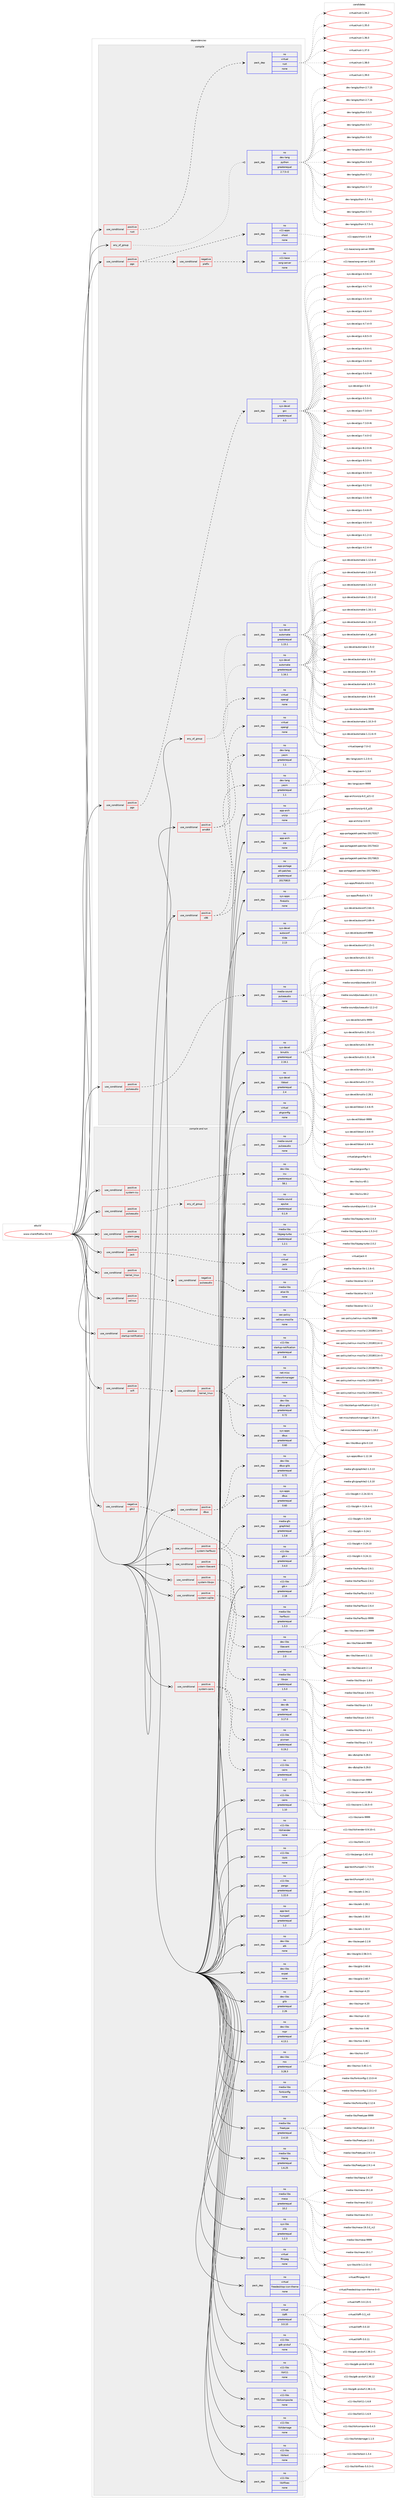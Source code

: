 digraph prolog {

# *************
# Graph options
# *************

newrank=true;
concentrate=true;
compound=true;
graph [rankdir=LR,fontname=Helvetica,fontsize=10,ranksep=1.5];#, ranksep=2.5, nodesep=0.2];
edge  [arrowhead=vee];
node  [fontname=Helvetica,fontsize=10];

# **********
# The ebuild
# **********

subgraph cluster_leftcol {
color=gray;
rank=same;
label=<<i>ebuild</i>>;
id [label="www-client/firefox-52.9.0", color=red, width=4, href="../www-client/firefox-52.9.0.svg"];
}

# ****************
# The dependencies
# ****************

subgraph cluster_midcol {
color=gray;
label=<<i>dependencies</i>>;
subgraph cluster_compile {
fillcolor="#eeeeee";
style=filled;
label=<<i>compile</i>>;
subgraph any15758 {
dependency907203 [label=<<TABLE BORDER="0" CELLBORDER="1" CELLSPACING="0" CELLPADDING="4"><TR><TD CELLPADDING="10">any_of_group</TD></TR></TABLE>>, shape=none, color=red];subgraph pack673455 {
dependency907204 [label=<<TABLE BORDER="0" CELLBORDER="1" CELLSPACING="0" CELLPADDING="4" WIDTH="220"><TR><TD ROWSPAN="6" CELLPADDING="30">pack_dep</TD></TR><TR><TD WIDTH="110">no</TD></TR><TR><TD>dev-lang</TD></TR><TR><TD>python</TD></TR><TR><TD>greaterequal</TD></TR><TR><TD>2.7.5-r2</TD></TR></TABLE>>, shape=none, color=blue];
}
dependency907203:e -> dependency907204:w [weight=20,style="dotted",arrowhead="oinv"];
}
id:e -> dependency907203:w [weight=20,style="solid",arrowhead="vee"];
subgraph any15759 {
dependency907205 [label=<<TABLE BORDER="0" CELLBORDER="1" CELLSPACING="0" CELLPADDING="4"><TR><TD CELLPADDING="10">any_of_group</TD></TR></TABLE>>, shape=none, color=red];subgraph pack673456 {
dependency907206 [label=<<TABLE BORDER="0" CELLBORDER="1" CELLSPACING="0" CELLPADDING="4" WIDTH="220"><TR><TD ROWSPAN="6" CELLPADDING="30">pack_dep</TD></TR><TR><TD WIDTH="110">no</TD></TR><TR><TD>sys-devel</TD></TR><TR><TD>automake</TD></TR><TR><TD>greaterequal</TD></TR><TR><TD>1.16.1</TD></TR></TABLE>>, shape=none, color=blue];
}
dependency907205:e -> dependency907206:w [weight=20,style="dotted",arrowhead="oinv"];
subgraph pack673457 {
dependency907207 [label=<<TABLE BORDER="0" CELLBORDER="1" CELLSPACING="0" CELLPADDING="4" WIDTH="220"><TR><TD ROWSPAN="6" CELLPADDING="30">pack_dep</TD></TR><TR><TD WIDTH="110">no</TD></TR><TR><TD>sys-devel</TD></TR><TR><TD>automake</TD></TR><TR><TD>greaterequal</TD></TR><TR><TD>1.15.1</TD></TR></TABLE>>, shape=none, color=blue];
}
dependency907205:e -> dependency907207:w [weight=20,style="dotted",arrowhead="oinv"];
}
id:e -> dependency907205:w [weight=20,style="solid",arrowhead="vee"];
subgraph cond217422 {
dependency907208 [label=<<TABLE BORDER="0" CELLBORDER="1" CELLSPACING="0" CELLPADDING="4"><TR><TD ROWSPAN="3" CELLPADDING="10">use_conditional</TD></TR><TR><TD>positive</TD></TR><TR><TD>amd64</TD></TR></TABLE>>, shape=none, color=red];
subgraph pack673458 {
dependency907209 [label=<<TABLE BORDER="0" CELLBORDER="1" CELLSPACING="0" CELLPADDING="4" WIDTH="220"><TR><TD ROWSPAN="6" CELLPADDING="30">pack_dep</TD></TR><TR><TD WIDTH="110">no</TD></TR><TR><TD>dev-lang</TD></TR><TR><TD>yasm</TD></TR><TR><TD>greaterequal</TD></TR><TR><TD>1.1</TD></TR></TABLE>>, shape=none, color=blue];
}
dependency907208:e -> dependency907209:w [weight=20,style="dashed",arrowhead="vee"];
subgraph pack673459 {
dependency907210 [label=<<TABLE BORDER="0" CELLBORDER="1" CELLSPACING="0" CELLPADDING="4" WIDTH="220"><TR><TD ROWSPAN="6" CELLPADDING="30">pack_dep</TD></TR><TR><TD WIDTH="110">no</TD></TR><TR><TD>virtual</TD></TR><TR><TD>opengl</TD></TR><TR><TD>none</TD></TR><TR><TD></TD></TR></TABLE>>, shape=none, color=blue];
}
dependency907208:e -> dependency907210:w [weight=20,style="dashed",arrowhead="vee"];
}
id:e -> dependency907208:w [weight=20,style="solid",arrowhead="vee"];
subgraph cond217423 {
dependency907211 [label=<<TABLE BORDER="0" CELLBORDER="1" CELLSPACING="0" CELLPADDING="4"><TR><TD ROWSPAN="3" CELLPADDING="10">use_conditional</TD></TR><TR><TD>positive</TD></TR><TR><TD>pgo</TD></TR></TABLE>>, shape=none, color=red];
subgraph cond217424 {
dependency907212 [label=<<TABLE BORDER="0" CELLBORDER="1" CELLSPACING="0" CELLPADDING="4"><TR><TD ROWSPAN="3" CELLPADDING="10">use_conditional</TD></TR><TR><TD>negative</TD></TR><TR><TD>prefix</TD></TR></TABLE>>, shape=none, color=red];
subgraph pack673460 {
dependency907213 [label=<<TABLE BORDER="0" CELLBORDER="1" CELLSPACING="0" CELLPADDING="4" WIDTH="220"><TR><TD ROWSPAN="6" CELLPADDING="30">pack_dep</TD></TR><TR><TD WIDTH="110">no</TD></TR><TR><TD>x11-base</TD></TR><TR><TD>xorg-server</TD></TR><TR><TD>none</TD></TR><TR><TD></TD></TR></TABLE>>, shape=none, color=blue];
}
dependency907212:e -> dependency907213:w [weight=20,style="dashed",arrowhead="vee"];
}
dependency907211:e -> dependency907212:w [weight=20,style="dashed",arrowhead="vee"];
subgraph pack673461 {
dependency907214 [label=<<TABLE BORDER="0" CELLBORDER="1" CELLSPACING="0" CELLPADDING="4" WIDTH="220"><TR><TD ROWSPAN="6" CELLPADDING="30">pack_dep</TD></TR><TR><TD WIDTH="110">no</TD></TR><TR><TD>x11-apps</TD></TR><TR><TD>xhost</TD></TR><TR><TD>none</TD></TR><TR><TD></TD></TR></TABLE>>, shape=none, color=blue];
}
dependency907211:e -> dependency907214:w [weight=20,style="dashed",arrowhead="vee"];
}
id:e -> dependency907211:w [weight=20,style="solid",arrowhead="vee"];
subgraph cond217425 {
dependency907215 [label=<<TABLE BORDER="0" CELLBORDER="1" CELLSPACING="0" CELLPADDING="4"><TR><TD ROWSPAN="3" CELLPADDING="10">use_conditional</TD></TR><TR><TD>positive</TD></TR><TR><TD>pgo</TD></TR></TABLE>>, shape=none, color=red];
subgraph pack673462 {
dependency907216 [label=<<TABLE BORDER="0" CELLBORDER="1" CELLSPACING="0" CELLPADDING="4" WIDTH="220"><TR><TD ROWSPAN="6" CELLPADDING="30">pack_dep</TD></TR><TR><TD WIDTH="110">no</TD></TR><TR><TD>sys-devel</TD></TR><TR><TD>gcc</TD></TR><TR><TD>greaterequal</TD></TR><TR><TD>4.5</TD></TR></TABLE>>, shape=none, color=blue];
}
dependency907215:e -> dependency907216:w [weight=20,style="dashed",arrowhead="vee"];
}
id:e -> dependency907215:w [weight=20,style="solid",arrowhead="vee"];
subgraph cond217426 {
dependency907217 [label=<<TABLE BORDER="0" CELLBORDER="1" CELLSPACING="0" CELLPADDING="4"><TR><TD ROWSPAN="3" CELLPADDING="10">use_conditional</TD></TR><TR><TD>positive</TD></TR><TR><TD>pulseaudio</TD></TR></TABLE>>, shape=none, color=red];
subgraph pack673463 {
dependency907218 [label=<<TABLE BORDER="0" CELLBORDER="1" CELLSPACING="0" CELLPADDING="4" WIDTH="220"><TR><TD ROWSPAN="6" CELLPADDING="30">pack_dep</TD></TR><TR><TD WIDTH="110">no</TD></TR><TR><TD>media-sound</TD></TR><TR><TD>pulseaudio</TD></TR><TR><TD>none</TD></TR><TR><TD></TD></TR></TABLE>>, shape=none, color=blue];
}
dependency907217:e -> dependency907218:w [weight=20,style="dashed",arrowhead="vee"];
}
id:e -> dependency907217:w [weight=20,style="solid",arrowhead="vee"];
subgraph cond217427 {
dependency907219 [label=<<TABLE BORDER="0" CELLBORDER="1" CELLSPACING="0" CELLPADDING="4"><TR><TD ROWSPAN="3" CELLPADDING="10">use_conditional</TD></TR><TR><TD>positive</TD></TR><TR><TD>rust</TD></TR></TABLE>>, shape=none, color=red];
subgraph pack673464 {
dependency907220 [label=<<TABLE BORDER="0" CELLBORDER="1" CELLSPACING="0" CELLPADDING="4" WIDTH="220"><TR><TD ROWSPAN="6" CELLPADDING="30">pack_dep</TD></TR><TR><TD WIDTH="110">no</TD></TR><TR><TD>virtual</TD></TR><TR><TD>rust</TD></TR><TR><TD>none</TD></TR><TR><TD></TD></TR></TABLE>>, shape=none, color=blue];
}
dependency907219:e -> dependency907220:w [weight=20,style="dashed",arrowhead="vee"];
}
id:e -> dependency907219:w [weight=20,style="solid",arrowhead="vee"];
subgraph cond217428 {
dependency907221 [label=<<TABLE BORDER="0" CELLBORDER="1" CELLSPACING="0" CELLPADDING="4"><TR><TD ROWSPAN="3" CELLPADDING="10">use_conditional</TD></TR><TR><TD>positive</TD></TR><TR><TD>x86</TD></TR></TABLE>>, shape=none, color=red];
subgraph pack673465 {
dependency907222 [label=<<TABLE BORDER="0" CELLBORDER="1" CELLSPACING="0" CELLPADDING="4" WIDTH="220"><TR><TD ROWSPAN="6" CELLPADDING="30">pack_dep</TD></TR><TR><TD WIDTH="110">no</TD></TR><TR><TD>dev-lang</TD></TR><TR><TD>yasm</TD></TR><TR><TD>greaterequal</TD></TR><TR><TD>1.1</TD></TR></TABLE>>, shape=none, color=blue];
}
dependency907221:e -> dependency907222:w [weight=20,style="dashed",arrowhead="vee"];
subgraph pack673466 {
dependency907223 [label=<<TABLE BORDER="0" CELLBORDER="1" CELLSPACING="0" CELLPADDING="4" WIDTH="220"><TR><TD ROWSPAN="6" CELLPADDING="30">pack_dep</TD></TR><TR><TD WIDTH="110">no</TD></TR><TR><TD>virtual</TD></TR><TR><TD>opengl</TD></TR><TR><TD>none</TD></TR><TR><TD></TD></TR></TABLE>>, shape=none, color=blue];
}
dependency907221:e -> dependency907223:w [weight=20,style="dashed",arrowhead="vee"];
}
id:e -> dependency907221:w [weight=20,style="solid",arrowhead="vee"];
subgraph pack673467 {
dependency907224 [label=<<TABLE BORDER="0" CELLBORDER="1" CELLSPACING="0" CELLPADDING="4" WIDTH="220"><TR><TD ROWSPAN="6" CELLPADDING="30">pack_dep</TD></TR><TR><TD WIDTH="110">no</TD></TR><TR><TD>app-arch</TD></TR><TR><TD>unzip</TD></TR><TR><TD>none</TD></TR><TR><TD></TD></TR></TABLE>>, shape=none, color=blue];
}
id:e -> dependency907224:w [weight=20,style="solid",arrowhead="vee"];
subgraph pack673468 {
dependency907225 [label=<<TABLE BORDER="0" CELLBORDER="1" CELLSPACING="0" CELLPADDING="4" WIDTH="220"><TR><TD ROWSPAN="6" CELLPADDING="30">pack_dep</TD></TR><TR><TD WIDTH="110">no</TD></TR><TR><TD>app-arch</TD></TR><TR><TD>zip</TD></TR><TR><TD>none</TD></TR><TR><TD></TD></TR></TABLE>>, shape=none, color=blue];
}
id:e -> dependency907225:w [weight=20,style="solid",arrowhead="vee"];
subgraph pack673469 {
dependency907226 [label=<<TABLE BORDER="0" CELLBORDER="1" CELLSPACING="0" CELLPADDING="4" WIDTH="220"><TR><TD ROWSPAN="6" CELLPADDING="30">pack_dep</TD></TR><TR><TD WIDTH="110">no</TD></TR><TR><TD>app-portage</TD></TR><TR><TD>elt-patches</TD></TR><TR><TD>greaterequal</TD></TR><TR><TD>20170815</TD></TR></TABLE>>, shape=none, color=blue];
}
id:e -> dependency907226:w [weight=20,style="solid",arrowhead="vee"];
subgraph pack673470 {
dependency907227 [label=<<TABLE BORDER="0" CELLBORDER="1" CELLSPACING="0" CELLPADDING="4" WIDTH="220"><TR><TD ROWSPAN="6" CELLPADDING="30">pack_dep</TD></TR><TR><TD WIDTH="110">no</TD></TR><TR><TD>sys-apps</TD></TR><TR><TD>findutils</TD></TR><TR><TD>none</TD></TR><TR><TD></TD></TR></TABLE>>, shape=none, color=blue];
}
id:e -> dependency907227:w [weight=20,style="solid",arrowhead="vee"];
subgraph pack673471 {
dependency907228 [label=<<TABLE BORDER="0" CELLBORDER="1" CELLSPACING="0" CELLPADDING="4" WIDTH="220"><TR><TD ROWSPAN="6" CELLPADDING="30">pack_dep</TD></TR><TR><TD WIDTH="110">no</TD></TR><TR><TD>sys-devel</TD></TR><TR><TD>autoconf</TD></TR><TR><TD>tilde</TD></TR><TR><TD>2.13</TD></TR></TABLE>>, shape=none, color=blue];
}
id:e -> dependency907228:w [weight=20,style="solid",arrowhead="vee"];
subgraph pack673472 {
dependency907229 [label=<<TABLE BORDER="0" CELLBORDER="1" CELLSPACING="0" CELLPADDING="4" WIDTH="220"><TR><TD ROWSPAN="6" CELLPADDING="30">pack_dep</TD></TR><TR><TD WIDTH="110">no</TD></TR><TR><TD>sys-devel</TD></TR><TR><TD>binutils</TD></TR><TR><TD>greaterequal</TD></TR><TR><TD>2.16.1</TD></TR></TABLE>>, shape=none, color=blue];
}
id:e -> dependency907229:w [weight=20,style="solid",arrowhead="vee"];
subgraph pack673473 {
dependency907230 [label=<<TABLE BORDER="0" CELLBORDER="1" CELLSPACING="0" CELLPADDING="4" WIDTH="220"><TR><TD ROWSPAN="6" CELLPADDING="30">pack_dep</TD></TR><TR><TD WIDTH="110">no</TD></TR><TR><TD>sys-devel</TD></TR><TR><TD>libtool</TD></TR><TR><TD>greaterequal</TD></TR><TR><TD>2.4</TD></TR></TABLE>>, shape=none, color=blue];
}
id:e -> dependency907230:w [weight=20,style="solid",arrowhead="vee"];
subgraph pack673474 {
dependency907231 [label=<<TABLE BORDER="0" CELLBORDER="1" CELLSPACING="0" CELLPADDING="4" WIDTH="220"><TR><TD ROWSPAN="6" CELLPADDING="30">pack_dep</TD></TR><TR><TD WIDTH="110">no</TD></TR><TR><TD>virtual</TD></TR><TR><TD>pkgconfig</TD></TR><TR><TD>none</TD></TR><TR><TD></TD></TR></TABLE>>, shape=none, color=blue];
}
id:e -> dependency907231:w [weight=20,style="solid",arrowhead="vee"];
}
subgraph cluster_compileandrun {
fillcolor="#eeeeee";
style=filled;
label=<<i>compile and run</i>>;
subgraph cond217429 {
dependency907232 [label=<<TABLE BORDER="0" CELLBORDER="1" CELLSPACING="0" CELLPADDING="4"><TR><TD ROWSPAN="3" CELLPADDING="10">use_conditional</TD></TR><TR><TD>negative</TD></TR><TR><TD>gtk2</TD></TR></TABLE>>, shape=none, color=red];
subgraph pack673475 {
dependency907233 [label=<<TABLE BORDER="0" CELLBORDER="1" CELLSPACING="0" CELLPADDING="4" WIDTH="220"><TR><TD ROWSPAN="6" CELLPADDING="30">pack_dep</TD></TR><TR><TD WIDTH="110">no</TD></TR><TR><TD>x11-libs</TD></TR><TR><TD>gtk+</TD></TR><TR><TD>greaterequal</TD></TR><TR><TD>3.4.0</TD></TR></TABLE>>, shape=none, color=blue];
}
dependency907232:e -> dependency907233:w [weight=20,style="dashed",arrowhead="vee"];
}
id:e -> dependency907232:w [weight=20,style="solid",arrowhead="odotvee"];
subgraph cond217430 {
dependency907234 [label=<<TABLE BORDER="0" CELLBORDER="1" CELLSPACING="0" CELLPADDING="4"><TR><TD ROWSPAN="3" CELLPADDING="10">use_conditional</TD></TR><TR><TD>positive</TD></TR><TR><TD>dbus</TD></TR></TABLE>>, shape=none, color=red];
subgraph pack673476 {
dependency907235 [label=<<TABLE BORDER="0" CELLBORDER="1" CELLSPACING="0" CELLPADDING="4" WIDTH="220"><TR><TD ROWSPAN="6" CELLPADDING="30">pack_dep</TD></TR><TR><TD WIDTH="110">no</TD></TR><TR><TD>sys-apps</TD></TR><TR><TD>dbus</TD></TR><TR><TD>greaterequal</TD></TR><TR><TD>0.60</TD></TR></TABLE>>, shape=none, color=blue];
}
dependency907234:e -> dependency907235:w [weight=20,style="dashed",arrowhead="vee"];
subgraph pack673477 {
dependency907236 [label=<<TABLE BORDER="0" CELLBORDER="1" CELLSPACING="0" CELLPADDING="4" WIDTH="220"><TR><TD ROWSPAN="6" CELLPADDING="30">pack_dep</TD></TR><TR><TD WIDTH="110">no</TD></TR><TR><TD>dev-libs</TD></TR><TR><TD>dbus-glib</TD></TR><TR><TD>greaterequal</TD></TR><TR><TD>0.72</TD></TR></TABLE>>, shape=none, color=blue];
}
dependency907234:e -> dependency907236:w [weight=20,style="dashed",arrowhead="vee"];
}
id:e -> dependency907234:w [weight=20,style="solid",arrowhead="odotvee"];
subgraph cond217431 {
dependency907237 [label=<<TABLE BORDER="0" CELLBORDER="1" CELLSPACING="0" CELLPADDING="4"><TR><TD ROWSPAN="3" CELLPADDING="10">use_conditional</TD></TR><TR><TD>positive</TD></TR><TR><TD>jack</TD></TR></TABLE>>, shape=none, color=red];
subgraph pack673478 {
dependency907238 [label=<<TABLE BORDER="0" CELLBORDER="1" CELLSPACING="0" CELLPADDING="4" WIDTH="220"><TR><TD ROWSPAN="6" CELLPADDING="30">pack_dep</TD></TR><TR><TD WIDTH="110">no</TD></TR><TR><TD>virtual</TD></TR><TR><TD>jack</TD></TR><TR><TD>none</TD></TR><TR><TD></TD></TR></TABLE>>, shape=none, color=blue];
}
dependency907237:e -> dependency907238:w [weight=20,style="dashed",arrowhead="vee"];
}
id:e -> dependency907237:w [weight=20,style="solid",arrowhead="odotvee"];
subgraph cond217432 {
dependency907239 [label=<<TABLE BORDER="0" CELLBORDER="1" CELLSPACING="0" CELLPADDING="4"><TR><TD ROWSPAN="3" CELLPADDING="10">use_conditional</TD></TR><TR><TD>positive</TD></TR><TR><TD>kernel_linux</TD></TR></TABLE>>, shape=none, color=red];
subgraph cond217433 {
dependency907240 [label=<<TABLE BORDER="0" CELLBORDER="1" CELLSPACING="0" CELLPADDING="4"><TR><TD ROWSPAN="3" CELLPADDING="10">use_conditional</TD></TR><TR><TD>negative</TD></TR><TR><TD>pulseaudio</TD></TR></TABLE>>, shape=none, color=red];
subgraph pack673479 {
dependency907241 [label=<<TABLE BORDER="0" CELLBORDER="1" CELLSPACING="0" CELLPADDING="4" WIDTH="220"><TR><TD ROWSPAN="6" CELLPADDING="30">pack_dep</TD></TR><TR><TD WIDTH="110">no</TD></TR><TR><TD>media-libs</TD></TR><TR><TD>alsa-lib</TD></TR><TR><TD>none</TD></TR><TR><TD></TD></TR></TABLE>>, shape=none, color=blue];
}
dependency907240:e -> dependency907241:w [weight=20,style="dashed",arrowhead="vee"];
}
dependency907239:e -> dependency907240:w [weight=20,style="dashed",arrowhead="vee"];
}
id:e -> dependency907239:w [weight=20,style="solid",arrowhead="odotvee"];
subgraph cond217434 {
dependency907242 [label=<<TABLE BORDER="0" CELLBORDER="1" CELLSPACING="0" CELLPADDING="4"><TR><TD ROWSPAN="3" CELLPADDING="10">use_conditional</TD></TR><TR><TD>positive</TD></TR><TR><TD>pulseaudio</TD></TR></TABLE>>, shape=none, color=red];
subgraph any15760 {
dependency907243 [label=<<TABLE BORDER="0" CELLBORDER="1" CELLSPACING="0" CELLPADDING="4"><TR><TD CELLPADDING="10">any_of_group</TD></TR></TABLE>>, shape=none, color=red];subgraph pack673480 {
dependency907244 [label=<<TABLE BORDER="0" CELLBORDER="1" CELLSPACING="0" CELLPADDING="4" WIDTH="220"><TR><TD ROWSPAN="6" CELLPADDING="30">pack_dep</TD></TR><TR><TD WIDTH="110">no</TD></TR><TR><TD>media-sound</TD></TR><TR><TD>pulseaudio</TD></TR><TR><TD>none</TD></TR><TR><TD></TD></TR></TABLE>>, shape=none, color=blue];
}
dependency907243:e -> dependency907244:w [weight=20,style="dotted",arrowhead="oinv"];
subgraph pack673481 {
dependency907245 [label=<<TABLE BORDER="0" CELLBORDER="1" CELLSPACING="0" CELLPADDING="4" WIDTH="220"><TR><TD ROWSPAN="6" CELLPADDING="30">pack_dep</TD></TR><TR><TD WIDTH="110">no</TD></TR><TR><TD>media-sound</TD></TR><TR><TD>apulse</TD></TR><TR><TD>greaterequal</TD></TR><TR><TD>0.1.9</TD></TR></TABLE>>, shape=none, color=blue];
}
dependency907243:e -> dependency907245:w [weight=20,style="dotted",arrowhead="oinv"];
}
dependency907242:e -> dependency907243:w [weight=20,style="dashed",arrowhead="vee"];
}
id:e -> dependency907242:w [weight=20,style="solid",arrowhead="odotvee"];
subgraph cond217435 {
dependency907246 [label=<<TABLE BORDER="0" CELLBORDER="1" CELLSPACING="0" CELLPADDING="4"><TR><TD ROWSPAN="3" CELLPADDING="10">use_conditional</TD></TR><TR><TD>positive</TD></TR><TR><TD>selinux</TD></TR></TABLE>>, shape=none, color=red];
subgraph pack673482 {
dependency907247 [label=<<TABLE BORDER="0" CELLBORDER="1" CELLSPACING="0" CELLPADDING="4" WIDTH="220"><TR><TD ROWSPAN="6" CELLPADDING="30">pack_dep</TD></TR><TR><TD WIDTH="110">no</TD></TR><TR><TD>sec-policy</TD></TR><TR><TD>selinux-mozilla</TD></TR><TR><TD>none</TD></TR><TR><TD></TD></TR></TABLE>>, shape=none, color=blue];
}
dependency907246:e -> dependency907247:w [weight=20,style="dashed",arrowhead="vee"];
}
id:e -> dependency907246:w [weight=20,style="solid",arrowhead="odotvee"];
subgraph cond217436 {
dependency907248 [label=<<TABLE BORDER="0" CELLBORDER="1" CELLSPACING="0" CELLPADDING="4"><TR><TD ROWSPAN="3" CELLPADDING="10">use_conditional</TD></TR><TR><TD>positive</TD></TR><TR><TD>startup-notification</TD></TR></TABLE>>, shape=none, color=red];
subgraph pack673483 {
dependency907249 [label=<<TABLE BORDER="0" CELLBORDER="1" CELLSPACING="0" CELLPADDING="4" WIDTH="220"><TR><TD ROWSPAN="6" CELLPADDING="30">pack_dep</TD></TR><TR><TD WIDTH="110">no</TD></TR><TR><TD>x11-libs</TD></TR><TR><TD>startup-notification</TD></TR><TR><TD>greaterequal</TD></TR><TR><TD>0.8</TD></TR></TABLE>>, shape=none, color=blue];
}
dependency907248:e -> dependency907249:w [weight=20,style="dashed",arrowhead="vee"];
}
id:e -> dependency907248:w [weight=20,style="solid",arrowhead="odotvee"];
subgraph cond217437 {
dependency907250 [label=<<TABLE BORDER="0" CELLBORDER="1" CELLSPACING="0" CELLPADDING="4"><TR><TD ROWSPAN="3" CELLPADDING="10">use_conditional</TD></TR><TR><TD>positive</TD></TR><TR><TD>system-cairo</TD></TR></TABLE>>, shape=none, color=red];
subgraph pack673484 {
dependency907251 [label=<<TABLE BORDER="0" CELLBORDER="1" CELLSPACING="0" CELLPADDING="4" WIDTH="220"><TR><TD ROWSPAN="6" CELLPADDING="30">pack_dep</TD></TR><TR><TD WIDTH="110">no</TD></TR><TR><TD>x11-libs</TD></TR><TR><TD>cairo</TD></TR><TR><TD>greaterequal</TD></TR><TR><TD>1.12</TD></TR></TABLE>>, shape=none, color=blue];
}
dependency907250:e -> dependency907251:w [weight=20,style="dashed",arrowhead="vee"];
subgraph pack673485 {
dependency907252 [label=<<TABLE BORDER="0" CELLBORDER="1" CELLSPACING="0" CELLPADDING="4" WIDTH="220"><TR><TD ROWSPAN="6" CELLPADDING="30">pack_dep</TD></TR><TR><TD WIDTH="110">no</TD></TR><TR><TD>x11-libs</TD></TR><TR><TD>pixman</TD></TR><TR><TD>greaterequal</TD></TR><TR><TD>0.19.2</TD></TR></TABLE>>, shape=none, color=blue];
}
dependency907250:e -> dependency907252:w [weight=20,style="dashed",arrowhead="vee"];
}
id:e -> dependency907250:w [weight=20,style="solid",arrowhead="odotvee"];
subgraph cond217438 {
dependency907253 [label=<<TABLE BORDER="0" CELLBORDER="1" CELLSPACING="0" CELLPADDING="4"><TR><TD ROWSPAN="3" CELLPADDING="10">use_conditional</TD></TR><TR><TD>positive</TD></TR><TR><TD>system-harfbuzz</TD></TR></TABLE>>, shape=none, color=red];
subgraph pack673486 {
dependency907254 [label=<<TABLE BORDER="0" CELLBORDER="1" CELLSPACING="0" CELLPADDING="4" WIDTH="220"><TR><TD ROWSPAN="6" CELLPADDING="30">pack_dep</TD></TR><TR><TD WIDTH="110">no</TD></TR><TR><TD>media-libs</TD></TR><TR><TD>harfbuzz</TD></TR><TR><TD>greaterequal</TD></TR><TR><TD>1.3.3</TD></TR></TABLE>>, shape=none, color=blue];
}
dependency907253:e -> dependency907254:w [weight=20,style="dashed",arrowhead="vee"];
subgraph pack673487 {
dependency907255 [label=<<TABLE BORDER="0" CELLBORDER="1" CELLSPACING="0" CELLPADDING="4" WIDTH="220"><TR><TD ROWSPAN="6" CELLPADDING="30">pack_dep</TD></TR><TR><TD WIDTH="110">no</TD></TR><TR><TD>media-gfx</TD></TR><TR><TD>graphite2</TD></TR><TR><TD>greaterequal</TD></TR><TR><TD>1.3.8</TD></TR></TABLE>>, shape=none, color=blue];
}
dependency907253:e -> dependency907255:w [weight=20,style="dashed",arrowhead="vee"];
}
id:e -> dependency907253:w [weight=20,style="solid",arrowhead="odotvee"];
subgraph cond217439 {
dependency907256 [label=<<TABLE BORDER="0" CELLBORDER="1" CELLSPACING="0" CELLPADDING="4"><TR><TD ROWSPAN="3" CELLPADDING="10">use_conditional</TD></TR><TR><TD>positive</TD></TR><TR><TD>system-icu</TD></TR></TABLE>>, shape=none, color=red];
subgraph pack673488 {
dependency907257 [label=<<TABLE BORDER="0" CELLBORDER="1" CELLSPACING="0" CELLPADDING="4" WIDTH="220"><TR><TD ROWSPAN="6" CELLPADDING="30">pack_dep</TD></TR><TR><TD WIDTH="110">no</TD></TR><TR><TD>dev-libs</TD></TR><TR><TD>icu</TD></TR><TR><TD>greaterequal</TD></TR><TR><TD>58.1</TD></TR></TABLE>>, shape=none, color=blue];
}
dependency907256:e -> dependency907257:w [weight=20,style="dashed",arrowhead="vee"];
}
id:e -> dependency907256:w [weight=20,style="solid",arrowhead="odotvee"];
subgraph cond217440 {
dependency907258 [label=<<TABLE BORDER="0" CELLBORDER="1" CELLSPACING="0" CELLPADDING="4"><TR><TD ROWSPAN="3" CELLPADDING="10">use_conditional</TD></TR><TR><TD>positive</TD></TR><TR><TD>system-jpeg</TD></TR></TABLE>>, shape=none, color=red];
subgraph pack673489 {
dependency907259 [label=<<TABLE BORDER="0" CELLBORDER="1" CELLSPACING="0" CELLPADDING="4" WIDTH="220"><TR><TD ROWSPAN="6" CELLPADDING="30">pack_dep</TD></TR><TR><TD WIDTH="110">no</TD></TR><TR><TD>media-libs</TD></TR><TR><TD>libjpeg-turbo</TD></TR><TR><TD>greaterequal</TD></TR><TR><TD>1.2.1</TD></TR></TABLE>>, shape=none, color=blue];
}
dependency907258:e -> dependency907259:w [weight=20,style="dashed",arrowhead="vee"];
}
id:e -> dependency907258:w [weight=20,style="solid",arrowhead="odotvee"];
subgraph cond217441 {
dependency907260 [label=<<TABLE BORDER="0" CELLBORDER="1" CELLSPACING="0" CELLPADDING="4"><TR><TD ROWSPAN="3" CELLPADDING="10">use_conditional</TD></TR><TR><TD>positive</TD></TR><TR><TD>system-libevent</TD></TR></TABLE>>, shape=none, color=red];
subgraph pack673490 {
dependency907261 [label=<<TABLE BORDER="0" CELLBORDER="1" CELLSPACING="0" CELLPADDING="4" WIDTH="220"><TR><TD ROWSPAN="6" CELLPADDING="30">pack_dep</TD></TR><TR><TD WIDTH="110">no</TD></TR><TR><TD>dev-libs</TD></TR><TR><TD>libevent</TD></TR><TR><TD>greaterequal</TD></TR><TR><TD>2.0</TD></TR></TABLE>>, shape=none, color=blue];
}
dependency907260:e -> dependency907261:w [weight=20,style="dashed",arrowhead="vee"];
}
id:e -> dependency907260:w [weight=20,style="solid",arrowhead="odotvee"];
subgraph cond217442 {
dependency907262 [label=<<TABLE BORDER="0" CELLBORDER="1" CELLSPACING="0" CELLPADDING="4"><TR><TD ROWSPAN="3" CELLPADDING="10">use_conditional</TD></TR><TR><TD>positive</TD></TR><TR><TD>system-libvpx</TD></TR></TABLE>>, shape=none, color=red];
subgraph pack673491 {
dependency907263 [label=<<TABLE BORDER="0" CELLBORDER="1" CELLSPACING="0" CELLPADDING="4" WIDTH="220"><TR><TD ROWSPAN="6" CELLPADDING="30">pack_dep</TD></TR><TR><TD WIDTH="110">no</TD></TR><TR><TD>media-libs</TD></TR><TR><TD>libvpx</TD></TR><TR><TD>greaterequal</TD></TR><TR><TD>1.5.0</TD></TR></TABLE>>, shape=none, color=blue];
}
dependency907262:e -> dependency907263:w [weight=20,style="dashed",arrowhead="vee"];
}
id:e -> dependency907262:w [weight=20,style="solid",arrowhead="odotvee"];
subgraph cond217443 {
dependency907264 [label=<<TABLE BORDER="0" CELLBORDER="1" CELLSPACING="0" CELLPADDING="4"><TR><TD ROWSPAN="3" CELLPADDING="10">use_conditional</TD></TR><TR><TD>positive</TD></TR><TR><TD>system-sqlite</TD></TR></TABLE>>, shape=none, color=red];
subgraph pack673492 {
dependency907265 [label=<<TABLE BORDER="0" CELLBORDER="1" CELLSPACING="0" CELLPADDING="4" WIDTH="220"><TR><TD ROWSPAN="6" CELLPADDING="30">pack_dep</TD></TR><TR><TD WIDTH="110">no</TD></TR><TR><TD>dev-db</TD></TR><TR><TD>sqlite</TD></TR><TR><TD>greaterequal</TD></TR><TR><TD>3.17.0</TD></TR></TABLE>>, shape=none, color=blue];
}
dependency907264:e -> dependency907265:w [weight=20,style="dashed",arrowhead="vee"];
}
id:e -> dependency907264:w [weight=20,style="solid",arrowhead="odotvee"];
subgraph cond217444 {
dependency907266 [label=<<TABLE BORDER="0" CELLBORDER="1" CELLSPACING="0" CELLPADDING="4"><TR><TD ROWSPAN="3" CELLPADDING="10">use_conditional</TD></TR><TR><TD>positive</TD></TR><TR><TD>wifi</TD></TR></TABLE>>, shape=none, color=red];
subgraph cond217445 {
dependency907267 [label=<<TABLE BORDER="0" CELLBORDER="1" CELLSPACING="0" CELLPADDING="4"><TR><TD ROWSPAN="3" CELLPADDING="10">use_conditional</TD></TR><TR><TD>positive</TD></TR><TR><TD>kernel_linux</TD></TR></TABLE>>, shape=none, color=red];
subgraph pack673493 {
dependency907268 [label=<<TABLE BORDER="0" CELLBORDER="1" CELLSPACING="0" CELLPADDING="4" WIDTH="220"><TR><TD ROWSPAN="6" CELLPADDING="30">pack_dep</TD></TR><TR><TD WIDTH="110">no</TD></TR><TR><TD>sys-apps</TD></TR><TR><TD>dbus</TD></TR><TR><TD>greaterequal</TD></TR><TR><TD>0.60</TD></TR></TABLE>>, shape=none, color=blue];
}
dependency907267:e -> dependency907268:w [weight=20,style="dashed",arrowhead="vee"];
subgraph pack673494 {
dependency907269 [label=<<TABLE BORDER="0" CELLBORDER="1" CELLSPACING="0" CELLPADDING="4" WIDTH="220"><TR><TD ROWSPAN="6" CELLPADDING="30">pack_dep</TD></TR><TR><TD WIDTH="110">no</TD></TR><TR><TD>dev-libs</TD></TR><TR><TD>dbus-glib</TD></TR><TR><TD>greaterequal</TD></TR><TR><TD>0.72</TD></TR></TABLE>>, shape=none, color=blue];
}
dependency907267:e -> dependency907269:w [weight=20,style="dashed",arrowhead="vee"];
subgraph pack673495 {
dependency907270 [label=<<TABLE BORDER="0" CELLBORDER="1" CELLSPACING="0" CELLPADDING="4" WIDTH="220"><TR><TD ROWSPAN="6" CELLPADDING="30">pack_dep</TD></TR><TR><TD WIDTH="110">no</TD></TR><TR><TD>net-misc</TD></TR><TR><TD>networkmanager</TD></TR><TR><TD>none</TD></TR><TR><TD></TD></TR></TABLE>>, shape=none, color=blue];
}
dependency907267:e -> dependency907270:w [weight=20,style="dashed",arrowhead="vee"];
}
dependency907266:e -> dependency907267:w [weight=20,style="dashed",arrowhead="vee"];
}
id:e -> dependency907266:w [weight=20,style="solid",arrowhead="odotvee"];
subgraph pack673496 {
dependency907271 [label=<<TABLE BORDER="0" CELLBORDER="1" CELLSPACING="0" CELLPADDING="4" WIDTH="220"><TR><TD ROWSPAN="6" CELLPADDING="30">pack_dep</TD></TR><TR><TD WIDTH="110">no</TD></TR><TR><TD>app-text</TD></TR><TR><TD>hunspell</TD></TR><TR><TD>greaterequal</TD></TR><TR><TD>1.2</TD></TR></TABLE>>, shape=none, color=blue];
}
id:e -> dependency907271:w [weight=20,style="solid",arrowhead="odotvee"];
subgraph pack673497 {
dependency907272 [label=<<TABLE BORDER="0" CELLBORDER="1" CELLSPACING="0" CELLPADDING="4" WIDTH="220"><TR><TD ROWSPAN="6" CELLPADDING="30">pack_dep</TD></TR><TR><TD WIDTH="110">no</TD></TR><TR><TD>dev-libs</TD></TR><TR><TD>atk</TD></TR><TR><TD>none</TD></TR><TR><TD></TD></TR></TABLE>>, shape=none, color=blue];
}
id:e -> dependency907272:w [weight=20,style="solid",arrowhead="odotvee"];
subgraph pack673498 {
dependency907273 [label=<<TABLE BORDER="0" CELLBORDER="1" CELLSPACING="0" CELLPADDING="4" WIDTH="220"><TR><TD ROWSPAN="6" CELLPADDING="30">pack_dep</TD></TR><TR><TD WIDTH="110">no</TD></TR><TR><TD>dev-libs</TD></TR><TR><TD>expat</TD></TR><TR><TD>none</TD></TR><TR><TD></TD></TR></TABLE>>, shape=none, color=blue];
}
id:e -> dependency907273:w [weight=20,style="solid",arrowhead="odotvee"];
subgraph pack673499 {
dependency907274 [label=<<TABLE BORDER="0" CELLBORDER="1" CELLSPACING="0" CELLPADDING="4" WIDTH="220"><TR><TD ROWSPAN="6" CELLPADDING="30">pack_dep</TD></TR><TR><TD WIDTH="110">no</TD></TR><TR><TD>dev-libs</TD></TR><TR><TD>glib</TD></TR><TR><TD>greaterequal</TD></TR><TR><TD>2.26</TD></TR></TABLE>>, shape=none, color=blue];
}
id:e -> dependency907274:w [weight=20,style="solid",arrowhead="odotvee"];
subgraph pack673500 {
dependency907275 [label=<<TABLE BORDER="0" CELLBORDER="1" CELLSPACING="0" CELLPADDING="4" WIDTH="220"><TR><TD ROWSPAN="6" CELLPADDING="30">pack_dep</TD></TR><TR><TD WIDTH="110">no</TD></TR><TR><TD>dev-libs</TD></TR><TR><TD>nspr</TD></TR><TR><TD>greaterequal</TD></TR><TR><TD>4.13.1</TD></TR></TABLE>>, shape=none, color=blue];
}
id:e -> dependency907275:w [weight=20,style="solid",arrowhead="odotvee"];
subgraph pack673501 {
dependency907276 [label=<<TABLE BORDER="0" CELLBORDER="1" CELLSPACING="0" CELLPADDING="4" WIDTH="220"><TR><TD ROWSPAN="6" CELLPADDING="30">pack_dep</TD></TR><TR><TD WIDTH="110">no</TD></TR><TR><TD>dev-libs</TD></TR><TR><TD>nss</TD></TR><TR><TD>greaterequal</TD></TR><TR><TD>3.28.3</TD></TR></TABLE>>, shape=none, color=blue];
}
id:e -> dependency907276:w [weight=20,style="solid",arrowhead="odotvee"];
subgraph pack673502 {
dependency907277 [label=<<TABLE BORDER="0" CELLBORDER="1" CELLSPACING="0" CELLPADDING="4" WIDTH="220"><TR><TD ROWSPAN="6" CELLPADDING="30">pack_dep</TD></TR><TR><TD WIDTH="110">no</TD></TR><TR><TD>media-libs</TD></TR><TR><TD>fontconfig</TD></TR><TR><TD>none</TD></TR><TR><TD></TD></TR></TABLE>>, shape=none, color=blue];
}
id:e -> dependency907277:w [weight=20,style="solid",arrowhead="odotvee"];
subgraph pack673503 {
dependency907278 [label=<<TABLE BORDER="0" CELLBORDER="1" CELLSPACING="0" CELLPADDING="4" WIDTH="220"><TR><TD ROWSPAN="6" CELLPADDING="30">pack_dep</TD></TR><TR><TD WIDTH="110">no</TD></TR><TR><TD>media-libs</TD></TR><TR><TD>freetype</TD></TR><TR><TD>greaterequal</TD></TR><TR><TD>2.4.10</TD></TR></TABLE>>, shape=none, color=blue];
}
id:e -> dependency907278:w [weight=20,style="solid",arrowhead="odotvee"];
subgraph pack673504 {
dependency907279 [label=<<TABLE BORDER="0" CELLBORDER="1" CELLSPACING="0" CELLPADDING="4" WIDTH="220"><TR><TD ROWSPAN="6" CELLPADDING="30">pack_dep</TD></TR><TR><TD WIDTH="110">no</TD></TR><TR><TD>media-libs</TD></TR><TR><TD>libpng</TD></TR><TR><TD>greaterequal</TD></TR><TR><TD>1.6.25</TD></TR></TABLE>>, shape=none, color=blue];
}
id:e -> dependency907279:w [weight=20,style="solid",arrowhead="odotvee"];
subgraph pack673505 {
dependency907280 [label=<<TABLE BORDER="0" CELLBORDER="1" CELLSPACING="0" CELLPADDING="4" WIDTH="220"><TR><TD ROWSPAN="6" CELLPADDING="30">pack_dep</TD></TR><TR><TD WIDTH="110">no</TD></TR><TR><TD>media-libs</TD></TR><TR><TD>mesa</TD></TR><TR><TD>greaterequal</TD></TR><TR><TD>10.2</TD></TR></TABLE>>, shape=none, color=blue];
}
id:e -> dependency907280:w [weight=20,style="solid",arrowhead="odotvee"];
subgraph pack673506 {
dependency907281 [label=<<TABLE BORDER="0" CELLBORDER="1" CELLSPACING="0" CELLPADDING="4" WIDTH="220"><TR><TD ROWSPAN="6" CELLPADDING="30">pack_dep</TD></TR><TR><TD WIDTH="110">no</TD></TR><TR><TD>sys-libs</TD></TR><TR><TD>zlib</TD></TR><TR><TD>greaterequal</TD></TR><TR><TD>1.2.3</TD></TR></TABLE>>, shape=none, color=blue];
}
id:e -> dependency907281:w [weight=20,style="solid",arrowhead="odotvee"];
subgraph pack673507 {
dependency907282 [label=<<TABLE BORDER="0" CELLBORDER="1" CELLSPACING="0" CELLPADDING="4" WIDTH="220"><TR><TD ROWSPAN="6" CELLPADDING="30">pack_dep</TD></TR><TR><TD WIDTH="110">no</TD></TR><TR><TD>virtual</TD></TR><TR><TD>ffmpeg</TD></TR><TR><TD>none</TD></TR><TR><TD></TD></TR></TABLE>>, shape=none, color=blue];
}
id:e -> dependency907282:w [weight=20,style="solid",arrowhead="odotvee"];
subgraph pack673508 {
dependency907283 [label=<<TABLE BORDER="0" CELLBORDER="1" CELLSPACING="0" CELLPADDING="4" WIDTH="220"><TR><TD ROWSPAN="6" CELLPADDING="30">pack_dep</TD></TR><TR><TD WIDTH="110">no</TD></TR><TR><TD>virtual</TD></TR><TR><TD>freedesktop-icon-theme</TD></TR><TR><TD>none</TD></TR><TR><TD></TD></TR></TABLE>>, shape=none, color=blue];
}
id:e -> dependency907283:w [weight=20,style="solid",arrowhead="odotvee"];
subgraph pack673509 {
dependency907284 [label=<<TABLE BORDER="0" CELLBORDER="1" CELLSPACING="0" CELLPADDING="4" WIDTH="220"><TR><TD ROWSPAN="6" CELLPADDING="30">pack_dep</TD></TR><TR><TD WIDTH="110">no</TD></TR><TR><TD>virtual</TD></TR><TR><TD>libffi</TD></TR><TR><TD>greaterequal</TD></TR><TR><TD>3.0.10</TD></TR></TABLE>>, shape=none, color=blue];
}
id:e -> dependency907284:w [weight=20,style="solid",arrowhead="odotvee"];
subgraph pack673510 {
dependency907285 [label=<<TABLE BORDER="0" CELLBORDER="1" CELLSPACING="0" CELLPADDING="4" WIDTH="220"><TR><TD ROWSPAN="6" CELLPADDING="30">pack_dep</TD></TR><TR><TD WIDTH="110">no</TD></TR><TR><TD>x11-libs</TD></TR><TR><TD>cairo</TD></TR><TR><TD>greaterequal</TD></TR><TR><TD>1.10</TD></TR></TABLE>>, shape=none, color=blue];
}
id:e -> dependency907285:w [weight=20,style="solid",arrowhead="odotvee"];
subgraph pack673511 {
dependency907286 [label=<<TABLE BORDER="0" CELLBORDER="1" CELLSPACING="0" CELLPADDING="4" WIDTH="220"><TR><TD ROWSPAN="6" CELLPADDING="30">pack_dep</TD></TR><TR><TD WIDTH="110">no</TD></TR><TR><TD>x11-libs</TD></TR><TR><TD>gdk-pixbuf</TD></TR><TR><TD>none</TD></TR><TR><TD></TD></TR></TABLE>>, shape=none, color=blue];
}
id:e -> dependency907286:w [weight=20,style="solid",arrowhead="odotvee"];
subgraph pack673512 {
dependency907287 [label=<<TABLE BORDER="0" CELLBORDER="1" CELLSPACING="0" CELLPADDING="4" WIDTH="220"><TR><TD ROWSPAN="6" CELLPADDING="30">pack_dep</TD></TR><TR><TD WIDTH="110">no</TD></TR><TR><TD>x11-libs</TD></TR><TR><TD>gtk+</TD></TR><TR><TD>greaterequal</TD></TR><TR><TD>2.18</TD></TR></TABLE>>, shape=none, color=blue];
}
id:e -> dependency907287:w [weight=20,style="solid",arrowhead="odotvee"];
subgraph pack673513 {
dependency907288 [label=<<TABLE BORDER="0" CELLBORDER="1" CELLSPACING="0" CELLPADDING="4" WIDTH="220"><TR><TD ROWSPAN="6" CELLPADDING="30">pack_dep</TD></TR><TR><TD WIDTH="110">no</TD></TR><TR><TD>x11-libs</TD></TR><TR><TD>libX11</TD></TR><TR><TD>none</TD></TR><TR><TD></TD></TR></TABLE>>, shape=none, color=blue];
}
id:e -> dependency907288:w [weight=20,style="solid",arrowhead="odotvee"];
subgraph pack673514 {
dependency907289 [label=<<TABLE BORDER="0" CELLBORDER="1" CELLSPACING="0" CELLPADDING="4" WIDTH="220"><TR><TD ROWSPAN="6" CELLPADDING="30">pack_dep</TD></TR><TR><TD WIDTH="110">no</TD></TR><TR><TD>x11-libs</TD></TR><TR><TD>libXcomposite</TD></TR><TR><TD>none</TD></TR><TR><TD></TD></TR></TABLE>>, shape=none, color=blue];
}
id:e -> dependency907289:w [weight=20,style="solid",arrowhead="odotvee"];
subgraph pack673515 {
dependency907290 [label=<<TABLE BORDER="0" CELLBORDER="1" CELLSPACING="0" CELLPADDING="4" WIDTH="220"><TR><TD ROWSPAN="6" CELLPADDING="30">pack_dep</TD></TR><TR><TD WIDTH="110">no</TD></TR><TR><TD>x11-libs</TD></TR><TR><TD>libXdamage</TD></TR><TR><TD>none</TD></TR><TR><TD></TD></TR></TABLE>>, shape=none, color=blue];
}
id:e -> dependency907290:w [weight=20,style="solid",arrowhead="odotvee"];
subgraph pack673516 {
dependency907291 [label=<<TABLE BORDER="0" CELLBORDER="1" CELLSPACING="0" CELLPADDING="4" WIDTH="220"><TR><TD ROWSPAN="6" CELLPADDING="30">pack_dep</TD></TR><TR><TD WIDTH="110">no</TD></TR><TR><TD>x11-libs</TD></TR><TR><TD>libXext</TD></TR><TR><TD>none</TD></TR><TR><TD></TD></TR></TABLE>>, shape=none, color=blue];
}
id:e -> dependency907291:w [weight=20,style="solid",arrowhead="odotvee"];
subgraph pack673517 {
dependency907292 [label=<<TABLE BORDER="0" CELLBORDER="1" CELLSPACING="0" CELLPADDING="4" WIDTH="220"><TR><TD ROWSPAN="6" CELLPADDING="30">pack_dep</TD></TR><TR><TD WIDTH="110">no</TD></TR><TR><TD>x11-libs</TD></TR><TR><TD>libXfixes</TD></TR><TR><TD>none</TD></TR><TR><TD></TD></TR></TABLE>>, shape=none, color=blue];
}
id:e -> dependency907292:w [weight=20,style="solid",arrowhead="odotvee"];
subgraph pack673518 {
dependency907293 [label=<<TABLE BORDER="0" CELLBORDER="1" CELLSPACING="0" CELLPADDING="4" WIDTH="220"><TR><TD ROWSPAN="6" CELLPADDING="30">pack_dep</TD></TR><TR><TD WIDTH="110">no</TD></TR><TR><TD>x11-libs</TD></TR><TR><TD>libXrender</TD></TR><TR><TD>none</TD></TR><TR><TD></TD></TR></TABLE>>, shape=none, color=blue];
}
id:e -> dependency907293:w [weight=20,style="solid",arrowhead="odotvee"];
subgraph pack673519 {
dependency907294 [label=<<TABLE BORDER="0" CELLBORDER="1" CELLSPACING="0" CELLPADDING="4" WIDTH="220"><TR><TD ROWSPAN="6" CELLPADDING="30">pack_dep</TD></TR><TR><TD WIDTH="110">no</TD></TR><TR><TD>x11-libs</TD></TR><TR><TD>libXt</TD></TR><TR><TD>none</TD></TR><TR><TD></TD></TR></TABLE>>, shape=none, color=blue];
}
id:e -> dependency907294:w [weight=20,style="solid",arrowhead="odotvee"];
subgraph pack673520 {
dependency907295 [label=<<TABLE BORDER="0" CELLBORDER="1" CELLSPACING="0" CELLPADDING="4" WIDTH="220"><TR><TD ROWSPAN="6" CELLPADDING="30">pack_dep</TD></TR><TR><TD WIDTH="110">no</TD></TR><TR><TD>x11-libs</TD></TR><TR><TD>pango</TD></TR><TR><TD>greaterequal</TD></TR><TR><TD>1.22.0</TD></TR></TABLE>>, shape=none, color=blue];
}
id:e -> dependency907295:w [weight=20,style="solid",arrowhead="odotvee"];
}
subgraph cluster_run {
fillcolor="#eeeeee";
style=filled;
label=<<i>run</i>>;
}
}

# **************
# The candidates
# **************

subgraph cluster_choices {
rank=same;
color=gray;
label=<<i>candidates</i>>;

subgraph choice673455 {
color=black;
nodesep=1;
choice10010111845108971101034711212111610411111045504655464953 [label="dev-lang/python-2.7.15", color=red, width=4,href="../dev-lang/python-2.7.15.svg"];
choice10010111845108971101034711212111610411111045504655464954 [label="dev-lang/python-2.7.16", color=red, width=4,href="../dev-lang/python-2.7.16.svg"];
choice100101118451089711010347112121116104111110455146534653 [label="dev-lang/python-3.5.5", color=red, width=4,href="../dev-lang/python-3.5.5.svg"];
choice100101118451089711010347112121116104111110455146534655 [label="dev-lang/python-3.5.7", color=red, width=4,href="../dev-lang/python-3.5.7.svg"];
choice100101118451089711010347112121116104111110455146544653 [label="dev-lang/python-3.6.5", color=red, width=4,href="../dev-lang/python-3.6.5.svg"];
choice100101118451089711010347112121116104111110455146544656 [label="dev-lang/python-3.6.8", color=red, width=4,href="../dev-lang/python-3.6.8.svg"];
choice100101118451089711010347112121116104111110455146544657 [label="dev-lang/python-3.6.9", color=red, width=4,href="../dev-lang/python-3.6.9.svg"];
choice100101118451089711010347112121116104111110455146554650 [label="dev-lang/python-3.7.2", color=red, width=4,href="../dev-lang/python-3.7.2.svg"];
choice100101118451089711010347112121116104111110455146554651 [label="dev-lang/python-3.7.3", color=red, width=4,href="../dev-lang/python-3.7.3.svg"];
choice1001011184510897110103471121211161041111104551465546524511449 [label="dev-lang/python-3.7.4-r1", color=red, width=4,href="../dev-lang/python-3.7.4-r1.svg"];
choice100101118451089711010347112121116104111110455146554653 [label="dev-lang/python-3.7.5", color=red, width=4,href="../dev-lang/python-3.7.5.svg"];
choice1001011184510897110103471121211161041111104551465546534511449 [label="dev-lang/python-3.7.5-r1", color=red, width=4,href="../dev-lang/python-3.7.5-r1.svg"];
dependency907204:e -> choice10010111845108971101034711212111610411111045504655464953:w [style=dotted,weight="100"];
dependency907204:e -> choice10010111845108971101034711212111610411111045504655464954:w [style=dotted,weight="100"];
dependency907204:e -> choice100101118451089711010347112121116104111110455146534653:w [style=dotted,weight="100"];
dependency907204:e -> choice100101118451089711010347112121116104111110455146534655:w [style=dotted,weight="100"];
dependency907204:e -> choice100101118451089711010347112121116104111110455146544653:w [style=dotted,weight="100"];
dependency907204:e -> choice100101118451089711010347112121116104111110455146544656:w [style=dotted,weight="100"];
dependency907204:e -> choice100101118451089711010347112121116104111110455146544657:w [style=dotted,weight="100"];
dependency907204:e -> choice100101118451089711010347112121116104111110455146554650:w [style=dotted,weight="100"];
dependency907204:e -> choice100101118451089711010347112121116104111110455146554651:w [style=dotted,weight="100"];
dependency907204:e -> choice1001011184510897110103471121211161041111104551465546524511449:w [style=dotted,weight="100"];
dependency907204:e -> choice100101118451089711010347112121116104111110455146554653:w [style=dotted,weight="100"];
dependency907204:e -> choice1001011184510897110103471121211161041111104551465546534511449:w [style=dotted,weight="100"];
}
subgraph choice673456 {
color=black;
nodesep=1;
choice11512111545100101118101108479711711611110997107101454946494846514511451 [label="sys-devel/automake-1.10.3-r3", color=red, width=4,href="../sys-devel/automake-1.10.3-r3.svg"];
choice11512111545100101118101108479711711611110997107101454946494946544511451 [label="sys-devel/automake-1.11.6-r3", color=red, width=4,href="../sys-devel/automake-1.11.6-r3.svg"];
choice11512111545100101118101108479711711611110997107101454946495046544511450 [label="sys-devel/automake-1.12.6-r2", color=red, width=4,href="../sys-devel/automake-1.12.6-r2.svg"];
choice11512111545100101118101108479711711611110997107101454946495146524511450 [label="sys-devel/automake-1.13.4-r2", color=red, width=4,href="../sys-devel/automake-1.13.4-r2.svg"];
choice11512111545100101118101108479711711611110997107101454946495246494511450 [label="sys-devel/automake-1.14.1-r2", color=red, width=4,href="../sys-devel/automake-1.14.1-r2.svg"];
choice11512111545100101118101108479711711611110997107101454946495346494511450 [label="sys-devel/automake-1.15.1-r2", color=red, width=4,href="../sys-devel/automake-1.15.1-r2.svg"];
choice11512111545100101118101108479711711611110997107101454946495446494511449 [label="sys-devel/automake-1.16.1-r1", color=red, width=4,href="../sys-devel/automake-1.16.1-r1.svg"];
choice11512111545100101118101108479711711611110997107101454946495446494511450 [label="sys-devel/automake-1.16.1-r2", color=red, width=4,href="../sys-devel/automake-1.16.1-r2.svg"];
choice115121115451001011181011084797117116111109971071014549465295112544511450 [label="sys-devel/automake-1.4_p6-r2", color=red, width=4,href="../sys-devel/automake-1.4_p6-r2.svg"];
choice11512111545100101118101108479711711611110997107101454946534511450 [label="sys-devel/automake-1.5-r2", color=red, width=4,href="../sys-devel/automake-1.5-r2.svg"];
choice115121115451001011181011084797117116111109971071014549465446514511450 [label="sys-devel/automake-1.6.3-r2", color=red, width=4,href="../sys-devel/automake-1.6.3-r2.svg"];
choice115121115451001011181011084797117116111109971071014549465546574511451 [label="sys-devel/automake-1.7.9-r3", color=red, width=4,href="../sys-devel/automake-1.7.9-r3.svg"];
choice115121115451001011181011084797117116111109971071014549465646534511453 [label="sys-devel/automake-1.8.5-r5", color=red, width=4,href="../sys-devel/automake-1.8.5-r5.svg"];
choice115121115451001011181011084797117116111109971071014549465746544511453 [label="sys-devel/automake-1.9.6-r5", color=red, width=4,href="../sys-devel/automake-1.9.6-r5.svg"];
choice115121115451001011181011084797117116111109971071014557575757 [label="sys-devel/automake-9999", color=red, width=4,href="../sys-devel/automake-9999.svg"];
dependency907206:e -> choice11512111545100101118101108479711711611110997107101454946494846514511451:w [style=dotted,weight="100"];
dependency907206:e -> choice11512111545100101118101108479711711611110997107101454946494946544511451:w [style=dotted,weight="100"];
dependency907206:e -> choice11512111545100101118101108479711711611110997107101454946495046544511450:w [style=dotted,weight="100"];
dependency907206:e -> choice11512111545100101118101108479711711611110997107101454946495146524511450:w [style=dotted,weight="100"];
dependency907206:e -> choice11512111545100101118101108479711711611110997107101454946495246494511450:w [style=dotted,weight="100"];
dependency907206:e -> choice11512111545100101118101108479711711611110997107101454946495346494511450:w [style=dotted,weight="100"];
dependency907206:e -> choice11512111545100101118101108479711711611110997107101454946495446494511449:w [style=dotted,weight="100"];
dependency907206:e -> choice11512111545100101118101108479711711611110997107101454946495446494511450:w [style=dotted,weight="100"];
dependency907206:e -> choice115121115451001011181011084797117116111109971071014549465295112544511450:w [style=dotted,weight="100"];
dependency907206:e -> choice11512111545100101118101108479711711611110997107101454946534511450:w [style=dotted,weight="100"];
dependency907206:e -> choice115121115451001011181011084797117116111109971071014549465446514511450:w [style=dotted,weight="100"];
dependency907206:e -> choice115121115451001011181011084797117116111109971071014549465546574511451:w [style=dotted,weight="100"];
dependency907206:e -> choice115121115451001011181011084797117116111109971071014549465646534511453:w [style=dotted,weight="100"];
dependency907206:e -> choice115121115451001011181011084797117116111109971071014549465746544511453:w [style=dotted,weight="100"];
dependency907206:e -> choice115121115451001011181011084797117116111109971071014557575757:w [style=dotted,weight="100"];
}
subgraph choice673457 {
color=black;
nodesep=1;
choice11512111545100101118101108479711711611110997107101454946494846514511451 [label="sys-devel/automake-1.10.3-r3", color=red, width=4,href="../sys-devel/automake-1.10.3-r3.svg"];
choice11512111545100101118101108479711711611110997107101454946494946544511451 [label="sys-devel/automake-1.11.6-r3", color=red, width=4,href="../sys-devel/automake-1.11.6-r3.svg"];
choice11512111545100101118101108479711711611110997107101454946495046544511450 [label="sys-devel/automake-1.12.6-r2", color=red, width=4,href="../sys-devel/automake-1.12.6-r2.svg"];
choice11512111545100101118101108479711711611110997107101454946495146524511450 [label="sys-devel/automake-1.13.4-r2", color=red, width=4,href="../sys-devel/automake-1.13.4-r2.svg"];
choice11512111545100101118101108479711711611110997107101454946495246494511450 [label="sys-devel/automake-1.14.1-r2", color=red, width=4,href="../sys-devel/automake-1.14.1-r2.svg"];
choice11512111545100101118101108479711711611110997107101454946495346494511450 [label="sys-devel/automake-1.15.1-r2", color=red, width=4,href="../sys-devel/automake-1.15.1-r2.svg"];
choice11512111545100101118101108479711711611110997107101454946495446494511449 [label="sys-devel/automake-1.16.1-r1", color=red, width=4,href="../sys-devel/automake-1.16.1-r1.svg"];
choice11512111545100101118101108479711711611110997107101454946495446494511450 [label="sys-devel/automake-1.16.1-r2", color=red, width=4,href="../sys-devel/automake-1.16.1-r2.svg"];
choice115121115451001011181011084797117116111109971071014549465295112544511450 [label="sys-devel/automake-1.4_p6-r2", color=red, width=4,href="../sys-devel/automake-1.4_p6-r2.svg"];
choice11512111545100101118101108479711711611110997107101454946534511450 [label="sys-devel/automake-1.5-r2", color=red, width=4,href="../sys-devel/automake-1.5-r2.svg"];
choice115121115451001011181011084797117116111109971071014549465446514511450 [label="sys-devel/automake-1.6.3-r2", color=red, width=4,href="../sys-devel/automake-1.6.3-r2.svg"];
choice115121115451001011181011084797117116111109971071014549465546574511451 [label="sys-devel/automake-1.7.9-r3", color=red, width=4,href="../sys-devel/automake-1.7.9-r3.svg"];
choice115121115451001011181011084797117116111109971071014549465646534511453 [label="sys-devel/automake-1.8.5-r5", color=red, width=4,href="../sys-devel/automake-1.8.5-r5.svg"];
choice115121115451001011181011084797117116111109971071014549465746544511453 [label="sys-devel/automake-1.9.6-r5", color=red, width=4,href="../sys-devel/automake-1.9.6-r5.svg"];
choice115121115451001011181011084797117116111109971071014557575757 [label="sys-devel/automake-9999", color=red, width=4,href="../sys-devel/automake-9999.svg"];
dependency907207:e -> choice11512111545100101118101108479711711611110997107101454946494846514511451:w [style=dotted,weight="100"];
dependency907207:e -> choice11512111545100101118101108479711711611110997107101454946494946544511451:w [style=dotted,weight="100"];
dependency907207:e -> choice11512111545100101118101108479711711611110997107101454946495046544511450:w [style=dotted,weight="100"];
dependency907207:e -> choice11512111545100101118101108479711711611110997107101454946495146524511450:w [style=dotted,weight="100"];
dependency907207:e -> choice11512111545100101118101108479711711611110997107101454946495246494511450:w [style=dotted,weight="100"];
dependency907207:e -> choice11512111545100101118101108479711711611110997107101454946495346494511450:w [style=dotted,weight="100"];
dependency907207:e -> choice11512111545100101118101108479711711611110997107101454946495446494511449:w [style=dotted,weight="100"];
dependency907207:e -> choice11512111545100101118101108479711711611110997107101454946495446494511450:w [style=dotted,weight="100"];
dependency907207:e -> choice115121115451001011181011084797117116111109971071014549465295112544511450:w [style=dotted,weight="100"];
dependency907207:e -> choice11512111545100101118101108479711711611110997107101454946534511450:w [style=dotted,weight="100"];
dependency907207:e -> choice115121115451001011181011084797117116111109971071014549465446514511450:w [style=dotted,weight="100"];
dependency907207:e -> choice115121115451001011181011084797117116111109971071014549465546574511451:w [style=dotted,weight="100"];
dependency907207:e -> choice115121115451001011181011084797117116111109971071014549465646534511453:w [style=dotted,weight="100"];
dependency907207:e -> choice115121115451001011181011084797117116111109971071014549465746544511453:w [style=dotted,weight="100"];
dependency907207:e -> choice115121115451001011181011084797117116111109971071014557575757:w [style=dotted,weight="100"];
}
subgraph choice673458 {
color=black;
nodesep=1;
choice100101118451089711010347121971151094549465046484511449 [label="dev-lang/yasm-1.2.0-r1", color=red, width=4,href="../dev-lang/yasm-1.2.0-r1.svg"];
choice10010111845108971101034712197115109454946514648 [label="dev-lang/yasm-1.3.0", color=red, width=4,href="../dev-lang/yasm-1.3.0.svg"];
choice100101118451089711010347121971151094557575757 [label="dev-lang/yasm-9999", color=red, width=4,href="../dev-lang/yasm-9999.svg"];
dependency907209:e -> choice100101118451089711010347121971151094549465046484511449:w [style=dotted,weight="100"];
dependency907209:e -> choice10010111845108971101034712197115109454946514648:w [style=dotted,weight="100"];
dependency907209:e -> choice100101118451089711010347121971151094557575757:w [style=dotted,weight="100"];
}
subgraph choice673459 {
color=black;
nodesep=1;
choice1181051141161179710847111112101110103108455546484511450 [label="virtual/opengl-7.0-r2", color=red, width=4,href="../virtual/opengl-7.0-r2.svg"];
dependency907210:e -> choice1181051141161179710847111112101110103108455546484511450:w [style=dotted,weight="100"];
}
subgraph choice673460 {
color=black;
nodesep=1;
choice1204949459897115101471201111141034511510111411810111445494650484653 [label="x11-base/xorg-server-1.20.5", color=red, width=4,href="../x11-base/xorg-server-1.20.5.svg"];
choice120494945989711510147120111114103451151011141181011144557575757 [label="x11-base/xorg-server-9999", color=red, width=4,href="../x11-base/xorg-server-9999.svg"];
dependency907213:e -> choice1204949459897115101471201111141034511510111411810111445494650484653:w [style=dotted,weight="100"];
dependency907213:e -> choice120494945989711510147120111114103451151011141181011144557575757:w [style=dotted,weight="100"];
}
subgraph choice673461 {
color=black;
nodesep=1;
choice1204949459711211211547120104111115116454946484656 [label="x11-apps/xhost-1.0.8", color=red, width=4,href="../x11-apps/xhost-1.0.8.svg"];
dependency907214:e -> choice1204949459711211211547120104111115116454946484656:w [style=dotted,weight="100"];
}
subgraph choice673462 {
color=black;
nodesep=1;
choice115121115451001011181011084710399994551465146544511453 [label="sys-devel/gcc-3.3.6-r5", color=red, width=4,href="../sys-devel/gcc-3.3.6-r5.svg"];
choice115121115451001011181011084710399994551465246544511453 [label="sys-devel/gcc-3.4.6-r5", color=red, width=4,href="../sys-devel/gcc-3.4.6-r5.svg"];
choice115121115451001011181011084710399994552464846524511451 [label="sys-devel/gcc-4.0.4-r3", color=red, width=4,href="../sys-devel/gcc-4.0.4-r3.svg"];
choice115121115451001011181011084710399994552464946504511450 [label="sys-devel/gcc-4.1.2-r2", color=red, width=4,href="../sys-devel/gcc-4.1.2-r2.svg"];
choice115121115451001011181011084710399994552465046524511452 [label="sys-devel/gcc-4.2.4-r4", color=red, width=4,href="../sys-devel/gcc-4.2.4-r4.svg"];
choice115121115451001011181011084710399994552465146544511452 [label="sys-devel/gcc-4.3.6-r4", color=red, width=4,href="../sys-devel/gcc-4.3.6-r4.svg"];
choice115121115451001011181011084710399994552465246554511451 [label="sys-devel/gcc-4.4.7-r3", color=red, width=4,href="../sys-devel/gcc-4.4.7-r3.svg"];
choice115121115451001011181011084710399994552465346524511451 [label="sys-devel/gcc-4.5.4-r3", color=red, width=4,href="../sys-devel/gcc-4.5.4-r3.svg"];
choice115121115451001011181011084710399994552465446524511451 [label="sys-devel/gcc-4.6.4-r3", color=red, width=4,href="../sys-devel/gcc-4.6.4-r3.svg"];
choice115121115451001011181011084710399994552465546524511451 [label="sys-devel/gcc-4.7.4-r3", color=red, width=4,href="../sys-devel/gcc-4.7.4-r3.svg"];
choice115121115451001011181011084710399994552465646534511451 [label="sys-devel/gcc-4.8.5-r3", color=red, width=4,href="../sys-devel/gcc-4.8.5-r3.svg"];
choice115121115451001011181011084710399994552465746524511449 [label="sys-devel/gcc-4.9.4-r1", color=red, width=4,href="../sys-devel/gcc-4.9.4-r1.svg"];
choice115121115451001011181011084710399994553465246484511452 [label="sys-devel/gcc-5.4.0-r4", color=red, width=4,href="../sys-devel/gcc-5.4.0-r4.svg"];
choice115121115451001011181011084710399994553465246484511454 [label="sys-devel/gcc-5.4.0-r6", color=red, width=4,href="../sys-devel/gcc-5.4.0-r6.svg"];
choice11512111545100101118101108471039999455346534648 [label="sys-devel/gcc-5.5.0", color=red, width=4,href="../sys-devel/gcc-5.5.0.svg"];
choice115121115451001011181011084710399994554465346484511449 [label="sys-devel/gcc-6.5.0-r1", color=red, width=4,href="../sys-devel/gcc-6.5.0-r1.svg"];
choice115121115451001011181011084710399994555465146484511451 [label="sys-devel/gcc-7.3.0-r3", color=red, width=4,href="../sys-devel/gcc-7.3.0-r3.svg"];
choice115121115451001011181011084710399994555465146484511454 [label="sys-devel/gcc-7.3.0-r6", color=red, width=4,href="../sys-devel/gcc-7.3.0-r6.svg"];
choice115121115451001011181011084710399994555465246484511450 [label="sys-devel/gcc-7.4.0-r2", color=red, width=4,href="../sys-devel/gcc-7.4.0-r2.svg"];
choice115121115451001011181011084710399994556465046484511454 [label="sys-devel/gcc-8.2.0-r6", color=red, width=4,href="../sys-devel/gcc-8.2.0-r6.svg"];
choice115121115451001011181011084710399994556465146484511449 [label="sys-devel/gcc-8.3.0-r1", color=red, width=4,href="../sys-devel/gcc-8.3.0-r1.svg"];
choice115121115451001011181011084710399994556465146484511451 [label="sys-devel/gcc-8.3.0-r3", color=red, width=4,href="../sys-devel/gcc-8.3.0-r3.svg"];
choice115121115451001011181011084710399994557465046484511450 [label="sys-devel/gcc-9.2.0-r2", color=red, width=4,href="../sys-devel/gcc-9.2.0-r2.svg"];
dependency907216:e -> choice115121115451001011181011084710399994551465146544511453:w [style=dotted,weight="100"];
dependency907216:e -> choice115121115451001011181011084710399994551465246544511453:w [style=dotted,weight="100"];
dependency907216:e -> choice115121115451001011181011084710399994552464846524511451:w [style=dotted,weight="100"];
dependency907216:e -> choice115121115451001011181011084710399994552464946504511450:w [style=dotted,weight="100"];
dependency907216:e -> choice115121115451001011181011084710399994552465046524511452:w [style=dotted,weight="100"];
dependency907216:e -> choice115121115451001011181011084710399994552465146544511452:w [style=dotted,weight="100"];
dependency907216:e -> choice115121115451001011181011084710399994552465246554511451:w [style=dotted,weight="100"];
dependency907216:e -> choice115121115451001011181011084710399994552465346524511451:w [style=dotted,weight="100"];
dependency907216:e -> choice115121115451001011181011084710399994552465446524511451:w [style=dotted,weight="100"];
dependency907216:e -> choice115121115451001011181011084710399994552465546524511451:w [style=dotted,weight="100"];
dependency907216:e -> choice115121115451001011181011084710399994552465646534511451:w [style=dotted,weight="100"];
dependency907216:e -> choice115121115451001011181011084710399994552465746524511449:w [style=dotted,weight="100"];
dependency907216:e -> choice115121115451001011181011084710399994553465246484511452:w [style=dotted,weight="100"];
dependency907216:e -> choice115121115451001011181011084710399994553465246484511454:w [style=dotted,weight="100"];
dependency907216:e -> choice11512111545100101118101108471039999455346534648:w [style=dotted,weight="100"];
dependency907216:e -> choice115121115451001011181011084710399994554465346484511449:w [style=dotted,weight="100"];
dependency907216:e -> choice115121115451001011181011084710399994555465146484511451:w [style=dotted,weight="100"];
dependency907216:e -> choice115121115451001011181011084710399994555465146484511454:w [style=dotted,weight="100"];
dependency907216:e -> choice115121115451001011181011084710399994555465246484511450:w [style=dotted,weight="100"];
dependency907216:e -> choice115121115451001011181011084710399994556465046484511454:w [style=dotted,weight="100"];
dependency907216:e -> choice115121115451001011181011084710399994556465146484511449:w [style=dotted,weight="100"];
dependency907216:e -> choice115121115451001011181011084710399994556465146484511451:w [style=dotted,weight="100"];
dependency907216:e -> choice115121115451001011181011084710399994557465046484511450:w [style=dotted,weight="100"];
}
subgraph choice673463 {
color=black;
nodesep=1;
choice1091011001059745115111117110100471121171081151019711710010511145495046504511449 [label="media-sound/pulseaudio-12.2-r1", color=red, width=4,href="../media-sound/pulseaudio-12.2-r1.svg"];
choice1091011001059745115111117110100471121171081151019711710010511145495046504511450 [label="media-sound/pulseaudio-12.2-r2", color=red, width=4,href="../media-sound/pulseaudio-12.2-r2.svg"];
choice109101100105974511511111711010047112117108115101971171001051114549514648 [label="media-sound/pulseaudio-13.0", color=red, width=4,href="../media-sound/pulseaudio-13.0.svg"];
dependency907218:e -> choice1091011001059745115111117110100471121171081151019711710010511145495046504511449:w [style=dotted,weight="100"];
dependency907218:e -> choice1091011001059745115111117110100471121171081151019711710010511145495046504511450:w [style=dotted,weight="100"];
dependency907218:e -> choice109101100105974511511111711010047112117108115101971171001051114549514648:w [style=dotted,weight="100"];
}
subgraph choice673464 {
color=black;
nodesep=1;
choice118105114116117971084711411711511645494651524650 [label="virtual/rust-1.34.2", color=red, width=4,href="../virtual/rust-1.34.2.svg"];
choice118105114116117971084711411711511645494651534648 [label="virtual/rust-1.35.0", color=red, width=4,href="../virtual/rust-1.35.0.svg"];
choice118105114116117971084711411711511645494651544648 [label="virtual/rust-1.36.0", color=red, width=4,href="../virtual/rust-1.36.0.svg"];
choice118105114116117971084711411711511645494651554648 [label="virtual/rust-1.37.0", color=red, width=4,href="../virtual/rust-1.37.0.svg"];
choice118105114116117971084711411711511645494651564648 [label="virtual/rust-1.38.0", color=red, width=4,href="../virtual/rust-1.38.0.svg"];
choice118105114116117971084711411711511645494651574648 [label="virtual/rust-1.39.0", color=red, width=4,href="../virtual/rust-1.39.0.svg"];
dependency907220:e -> choice118105114116117971084711411711511645494651524650:w [style=dotted,weight="100"];
dependency907220:e -> choice118105114116117971084711411711511645494651534648:w [style=dotted,weight="100"];
dependency907220:e -> choice118105114116117971084711411711511645494651544648:w [style=dotted,weight="100"];
dependency907220:e -> choice118105114116117971084711411711511645494651554648:w [style=dotted,weight="100"];
dependency907220:e -> choice118105114116117971084711411711511645494651564648:w [style=dotted,weight="100"];
dependency907220:e -> choice118105114116117971084711411711511645494651574648:w [style=dotted,weight="100"];
}
subgraph choice673465 {
color=black;
nodesep=1;
choice100101118451089711010347121971151094549465046484511449 [label="dev-lang/yasm-1.2.0-r1", color=red, width=4,href="../dev-lang/yasm-1.2.0-r1.svg"];
choice10010111845108971101034712197115109454946514648 [label="dev-lang/yasm-1.3.0", color=red, width=4,href="../dev-lang/yasm-1.3.0.svg"];
choice100101118451089711010347121971151094557575757 [label="dev-lang/yasm-9999", color=red, width=4,href="../dev-lang/yasm-9999.svg"];
dependency907222:e -> choice100101118451089711010347121971151094549465046484511449:w [style=dotted,weight="100"];
dependency907222:e -> choice10010111845108971101034712197115109454946514648:w [style=dotted,weight="100"];
dependency907222:e -> choice100101118451089711010347121971151094557575757:w [style=dotted,weight="100"];
}
subgraph choice673466 {
color=black;
nodesep=1;
choice1181051141161179710847111112101110103108455546484511450 [label="virtual/opengl-7.0-r2", color=red, width=4,href="../virtual/opengl-7.0-r2.svg"];
dependency907223:e -> choice1181051141161179710847111112101110103108455546484511450:w [style=dotted,weight="100"];
}
subgraph choice673467 {
color=black;
nodesep=1;
choice9711211245971149910447117110122105112455446489511250494511450 [label="app-arch/unzip-6.0_p21-r2", color=red, width=4,href="../app-arch/unzip-6.0_p21-r2.svg"];
choice971121124597114991044711711012210511245544648951125053 [label="app-arch/unzip-6.0_p25", color=red, width=4,href="../app-arch/unzip-6.0_p25.svg"];
dependency907224:e -> choice9711211245971149910447117110122105112455446489511250494511450:w [style=dotted,weight="100"];
dependency907224:e -> choice971121124597114991044711711012210511245544648951125053:w [style=dotted,weight="100"];
}
subgraph choice673468 {
color=black;
nodesep=1;
choice9711211245971149910447122105112455146484511451 [label="app-arch/zip-3.0-r3", color=red, width=4,href="../app-arch/zip-3.0-r3.svg"];
dependency907225:e -> choice9711211245971149910447122105112455146484511451:w [style=dotted,weight="100"];
}
subgraph choice673469 {
color=black;
nodesep=1;
choice97112112451121111141169710310147101108116451129711699104101115455048495548514955 [label="app-portage/elt-patches-20170317", color=red, width=4,href="../app-portage/elt-patches-20170317.svg"];
choice97112112451121111141169710310147101108116451129711699104101115455048495548525050 [label="app-portage/elt-patches-20170422", color=red, width=4,href="../app-portage/elt-patches-20170422.svg"];
choice97112112451121111141169710310147101108116451129711699104101115455048495548564953 [label="app-portage/elt-patches-20170815", color=red, width=4,href="../app-portage/elt-patches-20170815.svg"];
choice971121124511211111411697103101471011081164511297116991041011154550484955485650544649 [label="app-portage/elt-patches-20170826.1", color=red, width=4,href="../app-portage/elt-patches-20170826.1.svg"];
dependency907226:e -> choice97112112451121111141169710310147101108116451129711699104101115455048495548514955:w [style=dotted,weight="100"];
dependency907226:e -> choice97112112451121111141169710310147101108116451129711699104101115455048495548525050:w [style=dotted,weight="100"];
dependency907226:e -> choice97112112451121111141169710310147101108116451129711699104101115455048495548564953:w [style=dotted,weight="100"];
dependency907226:e -> choice971121124511211111411697103101471011081164511297116991041011154550484955485650544649:w [style=dotted,weight="100"];
}
subgraph choice673470 {
color=black;
nodesep=1;
choice1151211154597112112115471021051101001171161051081154552465446484511449 [label="sys-apps/findutils-4.6.0-r1", color=red, width=4,href="../sys-apps/findutils-4.6.0-r1.svg"];
choice115121115459711211211547102105110100117116105108115455246554648 [label="sys-apps/findutils-4.7.0", color=red, width=4,href="../sys-apps/findutils-4.7.0.svg"];
dependency907227:e -> choice1151211154597112112115471021051101001171161051081154552465446484511449:w [style=dotted,weight="100"];
dependency907227:e -> choice115121115459711211211547102105110100117116105108115455246554648:w [style=dotted,weight="100"];
}
subgraph choice673471 {
color=black;
nodesep=1;
choice1151211154510010111810110847971171161119911111010245504649514511449 [label="sys-devel/autoconf-2.13-r1", color=red, width=4,href="../sys-devel/autoconf-2.13-r1.svg"];
choice1151211154510010111810110847971171161119911111010245504654524511449 [label="sys-devel/autoconf-2.64-r1", color=red, width=4,href="../sys-devel/autoconf-2.64-r1.svg"];
choice1151211154510010111810110847971171161119911111010245504654574511452 [label="sys-devel/autoconf-2.69-r4", color=red, width=4,href="../sys-devel/autoconf-2.69-r4.svg"];
choice115121115451001011181011084797117116111991111101024557575757 [label="sys-devel/autoconf-9999", color=red, width=4,href="../sys-devel/autoconf-9999.svg"];
dependency907228:e -> choice1151211154510010111810110847971171161119911111010245504649514511449:w [style=dotted,weight="100"];
dependency907228:e -> choice1151211154510010111810110847971171161119911111010245504654524511449:w [style=dotted,weight="100"];
dependency907228:e -> choice1151211154510010111810110847971171161119911111010245504654574511452:w [style=dotted,weight="100"];
dependency907228:e -> choice115121115451001011181011084797117116111991111101024557575757:w [style=dotted,weight="100"];
}
subgraph choice673472 {
color=black;
nodesep=1;
choice11512111545100101118101108479810511011711610510811545504650544649 [label="sys-devel/binutils-2.26.1", color=red, width=4,href="../sys-devel/binutils-2.26.1.svg"];
choice11512111545100101118101108479810511011711610510811545504650554511449 [label="sys-devel/binutils-2.27-r1", color=red, width=4,href="../sys-devel/binutils-2.27-r1.svg"];
choice11512111545100101118101108479810511011711610510811545504650564649 [label="sys-devel/binutils-2.28.1", color=red, width=4,href="../sys-devel/binutils-2.28.1.svg"];
choice115121115451001011181011084798105110117116105108115455046505746494511449 [label="sys-devel/binutils-2.29.1-r1", color=red, width=4,href="../sys-devel/binutils-2.29.1-r1.svg"];
choice11512111545100101118101108479810511011711610510811545504651484511452 [label="sys-devel/binutils-2.30-r4", color=red, width=4,href="../sys-devel/binutils-2.30-r4.svg"];
choice115121115451001011181011084798105110117116105108115455046514946494511454 [label="sys-devel/binutils-2.31.1-r6", color=red, width=4,href="../sys-devel/binutils-2.31.1-r6.svg"];
choice11512111545100101118101108479810511011711610510811545504651504511449 [label="sys-devel/binutils-2.32-r1", color=red, width=4,href="../sys-devel/binutils-2.32-r1.svg"];
choice11512111545100101118101108479810511011711610510811545504651514649 [label="sys-devel/binutils-2.33.1", color=red, width=4,href="../sys-devel/binutils-2.33.1.svg"];
choice1151211154510010111810110847981051101171161051081154557575757 [label="sys-devel/binutils-9999", color=red, width=4,href="../sys-devel/binutils-9999.svg"];
dependency907229:e -> choice11512111545100101118101108479810511011711610510811545504650544649:w [style=dotted,weight="100"];
dependency907229:e -> choice11512111545100101118101108479810511011711610510811545504650554511449:w [style=dotted,weight="100"];
dependency907229:e -> choice11512111545100101118101108479810511011711610510811545504650564649:w [style=dotted,weight="100"];
dependency907229:e -> choice115121115451001011181011084798105110117116105108115455046505746494511449:w [style=dotted,weight="100"];
dependency907229:e -> choice11512111545100101118101108479810511011711610510811545504651484511452:w [style=dotted,weight="100"];
dependency907229:e -> choice115121115451001011181011084798105110117116105108115455046514946494511454:w [style=dotted,weight="100"];
dependency907229:e -> choice11512111545100101118101108479810511011711610510811545504651504511449:w [style=dotted,weight="100"];
dependency907229:e -> choice11512111545100101118101108479810511011711610510811545504651514649:w [style=dotted,weight="100"];
dependency907229:e -> choice1151211154510010111810110847981051101171161051081154557575757:w [style=dotted,weight="100"];
}
subgraph choice673473 {
color=black;
nodesep=1;
choice1151211154510010111810110847108105981161111111084550465246544511451 [label="sys-devel/libtool-2.4.6-r3", color=red, width=4,href="../sys-devel/libtool-2.4.6-r3.svg"];
choice1151211154510010111810110847108105981161111111084550465246544511452 [label="sys-devel/libtool-2.4.6-r4", color=red, width=4,href="../sys-devel/libtool-2.4.6-r4.svg"];
choice1151211154510010111810110847108105981161111111084550465246544511453 [label="sys-devel/libtool-2.4.6-r5", color=red, width=4,href="../sys-devel/libtool-2.4.6-r5.svg"];
choice1151211154510010111810110847108105981161111111084557575757 [label="sys-devel/libtool-9999", color=red, width=4,href="../sys-devel/libtool-9999.svg"];
dependency907230:e -> choice1151211154510010111810110847108105981161111111084550465246544511451:w [style=dotted,weight="100"];
dependency907230:e -> choice1151211154510010111810110847108105981161111111084550465246544511452:w [style=dotted,weight="100"];
dependency907230:e -> choice1151211154510010111810110847108105981161111111084550465246544511453:w [style=dotted,weight="100"];
dependency907230:e -> choice1151211154510010111810110847108105981161111111084557575757:w [style=dotted,weight="100"];
}
subgraph choice673474 {
color=black;
nodesep=1;
choice11810511411611797108471121071039911111010210510345484511449 [label="virtual/pkgconfig-0-r1", color=red, width=4,href="../virtual/pkgconfig-0-r1.svg"];
choice1181051141161179710847112107103991111101021051034549 [label="virtual/pkgconfig-1", color=red, width=4,href="../virtual/pkgconfig-1.svg"];
dependency907231:e -> choice11810511411611797108471121071039911111010210510345484511449:w [style=dotted,weight="100"];
dependency907231:e -> choice1181051141161179710847112107103991111101021051034549:w [style=dotted,weight="100"];
}
subgraph choice673475 {
color=black;
nodesep=1;
choice12049494510810598115471031161074345504650524651504511449 [label="x11-libs/gtk+-2.24.32-r1", color=red, width=4,href="../x11-libs/gtk+-2.24.32-r1.svg"];
choice12049494510810598115471031161074345514650524649 [label="x11-libs/gtk+-3.24.1", color=red, width=4,href="../x11-libs/gtk+-3.24.1.svg"];
choice1204949451081059811547103116107434551465052464948 [label="x11-libs/gtk+-3.24.10", color=red, width=4,href="../x11-libs/gtk+-3.24.10.svg"];
choice1204949451081059811547103116107434551465052464949 [label="x11-libs/gtk+-3.24.11", color=red, width=4,href="../x11-libs/gtk+-3.24.11.svg"];
choice120494945108105981154710311610743455146505246524511449 [label="x11-libs/gtk+-3.24.4-r1", color=red, width=4,href="../x11-libs/gtk+-3.24.4-r1.svg"];
choice12049494510810598115471031161074345514650524656 [label="x11-libs/gtk+-3.24.8", color=red, width=4,href="../x11-libs/gtk+-3.24.8.svg"];
dependency907233:e -> choice12049494510810598115471031161074345504650524651504511449:w [style=dotted,weight="100"];
dependency907233:e -> choice12049494510810598115471031161074345514650524649:w [style=dotted,weight="100"];
dependency907233:e -> choice1204949451081059811547103116107434551465052464948:w [style=dotted,weight="100"];
dependency907233:e -> choice1204949451081059811547103116107434551465052464949:w [style=dotted,weight="100"];
dependency907233:e -> choice120494945108105981154710311610743455146505246524511449:w [style=dotted,weight="100"];
dependency907233:e -> choice12049494510810598115471031161074345514650524656:w [style=dotted,weight="100"];
}
subgraph choice673476 {
color=black;
nodesep=1;
choice115121115459711211211547100981171154549464950464954 [label="sys-apps/dbus-1.12.16", color=red, width=4,href="../sys-apps/dbus-1.12.16.svg"];
dependency907235:e -> choice115121115459711211211547100981171154549464950464954:w [style=dotted,weight="100"];
}
subgraph choice673477 {
color=black;
nodesep=1;
choice100101118451081059811547100981171154510310810598454846494948 [label="dev-libs/dbus-glib-0.110", color=red, width=4,href="../dev-libs/dbus-glib-0.110.svg"];
dependency907236:e -> choice100101118451081059811547100981171154510310810598454846494948:w [style=dotted,weight="100"];
}
subgraph choice673478 {
color=black;
nodesep=1;
choice118105114116117971084710697991074548 [label="virtual/jack-0", color=red, width=4,href="../virtual/jack-0.svg"];
dependency907238:e -> choice118105114116117971084710697991074548:w [style=dotted,weight="100"];
}
subgraph choice673479 {
color=black;
nodesep=1;
choice1091011001059745108105981154797108115974510810598454946494650 [label="media-libs/alsa-lib-1.1.2", color=red, width=4,href="../media-libs/alsa-lib-1.1.2.svg"];
choice10910110010597451081059811547971081159745108105984549464946544511449 [label="media-libs/alsa-lib-1.1.6-r1", color=red, width=4,href="../media-libs/alsa-lib-1.1.6-r1.svg"];
choice1091011001059745108105981154797108115974510810598454946494656 [label="media-libs/alsa-lib-1.1.8", color=red, width=4,href="../media-libs/alsa-lib-1.1.8.svg"];
choice1091011001059745108105981154797108115974510810598454946494657 [label="media-libs/alsa-lib-1.1.9", color=red, width=4,href="../media-libs/alsa-lib-1.1.9.svg"];
dependency907241:e -> choice1091011001059745108105981154797108115974510810598454946494650:w [style=dotted,weight="100"];
dependency907241:e -> choice10910110010597451081059811547971081159745108105984549464946544511449:w [style=dotted,weight="100"];
dependency907241:e -> choice1091011001059745108105981154797108115974510810598454946494656:w [style=dotted,weight="100"];
dependency907241:e -> choice1091011001059745108105981154797108115974510810598454946494657:w [style=dotted,weight="100"];
}
subgraph choice673480 {
color=black;
nodesep=1;
choice1091011001059745115111117110100471121171081151019711710010511145495046504511449 [label="media-sound/pulseaudio-12.2-r1", color=red, width=4,href="../media-sound/pulseaudio-12.2-r1.svg"];
choice1091011001059745115111117110100471121171081151019711710010511145495046504511450 [label="media-sound/pulseaudio-12.2-r2", color=red, width=4,href="../media-sound/pulseaudio-12.2-r2.svg"];
choice109101100105974511511111711010047112117108115101971171001051114549514648 [label="media-sound/pulseaudio-13.0", color=red, width=4,href="../media-sound/pulseaudio-13.0.svg"];
dependency907244:e -> choice1091011001059745115111117110100471121171081151019711710010511145495046504511449:w [style=dotted,weight="100"];
dependency907244:e -> choice1091011001059745115111117110100471121171081151019711710010511145495046504511450:w [style=dotted,weight="100"];
dependency907244:e -> choice109101100105974511511111711010047112117108115101971171001051114549514648:w [style=dotted,weight="100"];
}
subgraph choice673481 {
color=black;
nodesep=1;
choice10910110010597451151111171101004797112117108115101454846494649504511452 [label="media-sound/apulse-0.1.12-r4", color=red, width=4,href="../media-sound/apulse-0.1.12-r4.svg"];
dependency907245:e -> choice10910110010597451151111171101004797112117108115101454846494649504511452:w [style=dotted,weight="100"];
}
subgraph choice673482 {
color=black;
nodesep=1;
choice11510199451121111081059912147115101108105110117120451091111221051081089745504650484956484949524511449 [label="sec-policy/selinux-mozilla-2.20180114-r1", color=red, width=4,href="../sec-policy/selinux-mozilla-2.20180114-r1.svg"];
choice11510199451121111081059912147115101108105110117120451091111221051081089745504650484956484949524511450 [label="sec-policy/selinux-mozilla-2.20180114-r2", color=red, width=4,href="../sec-policy/selinux-mozilla-2.20180114-r2.svg"];
choice11510199451121111081059912147115101108105110117120451091111221051081089745504650484956484949524511451 [label="sec-policy/selinux-mozilla-2.20180114-r3", color=red, width=4,href="../sec-policy/selinux-mozilla-2.20180114-r3.svg"];
choice11510199451121111081059912147115101108105110117120451091111221051081089745504650484956485548494511449 [label="sec-policy/selinux-mozilla-2.20180701-r1", color=red, width=4,href="../sec-policy/selinux-mozilla-2.20180701-r1.svg"];
choice11510199451121111081059912147115101108105110117120451091111221051081089745504650484956485548494511450 [label="sec-policy/selinux-mozilla-2.20180701-r2", color=red, width=4,href="../sec-policy/selinux-mozilla-2.20180701-r2.svg"];
choice11510199451121111081059912147115101108105110117120451091111221051081089745504650484957485048494511449 [label="sec-policy/selinux-mozilla-2.20190201-r1", color=red, width=4,href="../sec-policy/selinux-mozilla-2.20190201-r1.svg"];
choice1151019945112111108105991214711510110810511011712045109111122105108108974557575757 [label="sec-policy/selinux-mozilla-9999", color=red, width=4,href="../sec-policy/selinux-mozilla-9999.svg"];
dependency907247:e -> choice11510199451121111081059912147115101108105110117120451091111221051081089745504650484956484949524511449:w [style=dotted,weight="100"];
dependency907247:e -> choice11510199451121111081059912147115101108105110117120451091111221051081089745504650484956484949524511450:w [style=dotted,weight="100"];
dependency907247:e -> choice11510199451121111081059912147115101108105110117120451091111221051081089745504650484956484949524511451:w [style=dotted,weight="100"];
dependency907247:e -> choice11510199451121111081059912147115101108105110117120451091111221051081089745504650484956485548494511449:w [style=dotted,weight="100"];
dependency907247:e -> choice11510199451121111081059912147115101108105110117120451091111221051081089745504650484956485548494511450:w [style=dotted,weight="100"];
dependency907247:e -> choice11510199451121111081059912147115101108105110117120451091111221051081089745504650484957485048494511449:w [style=dotted,weight="100"];
dependency907247:e -> choice1151019945112111108105991214711510110810511011712045109111122105108108974557575757:w [style=dotted,weight="100"];
}
subgraph choice673483 {
color=black;
nodesep=1;
choice12049494510810598115471151169711411611711245110111116105102105999711610511111045484649504511449 [label="x11-libs/startup-notification-0.12-r1", color=red, width=4,href="../x11-libs/startup-notification-0.12-r1.svg"];
dependency907249:e -> choice12049494510810598115471151169711411611711245110111116105102105999711610511111045484649504511449:w [style=dotted,weight="100"];
}
subgraph choice673484 {
color=black;
nodesep=1;
choice12049494510810598115479997105114111454946495446484511451 [label="x11-libs/cairo-1.16.0-r3", color=red, width=4,href="../x11-libs/cairo-1.16.0-r3.svg"];
choice120494945108105981154799971051141114557575757 [label="x11-libs/cairo-9999", color=red, width=4,href="../x11-libs/cairo-9999.svg"];
dependency907251:e -> choice12049494510810598115479997105114111454946495446484511451:w [style=dotted,weight="100"];
dependency907251:e -> choice120494945108105981154799971051141114557575757:w [style=dotted,weight="100"];
}
subgraph choice673485 {
color=black;
nodesep=1;
choice12049494510810598115471121051201099711045484651564652 [label="x11-libs/pixman-0.38.4", color=red, width=4,href="../x11-libs/pixman-0.38.4.svg"];
choice1204949451081059811547112105120109971104557575757 [label="x11-libs/pixman-9999", color=red, width=4,href="../x11-libs/pixman-9999.svg"];
dependency907252:e -> choice12049494510810598115471121051201099711045484651564652:w [style=dotted,weight="100"];
dependency907252:e -> choice1204949451081059811547112105120109971104557575757:w [style=dotted,weight="100"];
}
subgraph choice673486 {
color=black;
nodesep=1;
choice109101100105974510810598115471049711410298117122122455046544649 [label="media-libs/harfbuzz-2.6.1", color=red, width=4,href="../media-libs/harfbuzz-2.6.1.svg"];
choice109101100105974510810598115471049711410298117122122455046544650 [label="media-libs/harfbuzz-2.6.2", color=red, width=4,href="../media-libs/harfbuzz-2.6.2.svg"];
choice109101100105974510810598115471049711410298117122122455046544651 [label="media-libs/harfbuzz-2.6.3", color=red, width=4,href="../media-libs/harfbuzz-2.6.3.svg"];
choice109101100105974510810598115471049711410298117122122455046544652 [label="media-libs/harfbuzz-2.6.4", color=red, width=4,href="../media-libs/harfbuzz-2.6.4.svg"];
choice1091011001059745108105981154710497114102981171221224557575757 [label="media-libs/harfbuzz-9999", color=red, width=4,href="../media-libs/harfbuzz-9999.svg"];
dependency907254:e -> choice109101100105974510810598115471049711410298117122122455046544649:w [style=dotted,weight="100"];
dependency907254:e -> choice109101100105974510810598115471049711410298117122122455046544650:w [style=dotted,weight="100"];
dependency907254:e -> choice109101100105974510810598115471049711410298117122122455046544651:w [style=dotted,weight="100"];
dependency907254:e -> choice109101100105974510810598115471049711410298117122122455046544652:w [style=dotted,weight="100"];
dependency907254:e -> choice1091011001059745108105981154710497114102981171221224557575757:w [style=dotted,weight="100"];
}
subgraph choice673487 {
color=black;
nodesep=1;
choice109101100105974510310212047103114971121041051161015045494651464948 [label="media-gfx/graphite2-1.3.10", color=red, width=4,href="../media-gfx/graphite2-1.3.10.svg"];
choice109101100105974510310212047103114971121041051161015045494651464951 [label="media-gfx/graphite2-1.3.13", color=red, width=4,href="../media-gfx/graphite2-1.3.13.svg"];
dependency907255:e -> choice109101100105974510310212047103114971121041051161015045494651464948:w [style=dotted,weight="100"];
dependency907255:e -> choice109101100105974510310212047103114971121041051161015045494651464951:w [style=dotted,weight="100"];
}
subgraph choice673488 {
color=black;
nodesep=1;
choice100101118451081059811547105991174554524650 [label="dev-libs/icu-64.2", color=red, width=4,href="../dev-libs/icu-64.2.svg"];
choice100101118451081059811547105991174554534649 [label="dev-libs/icu-65.1", color=red, width=4,href="../dev-libs/icu-65.1.svg"];
dependency907257:e -> choice100101118451081059811547105991174554524650:w [style=dotted,weight="100"];
dependency907257:e -> choice100101118451081059811547105991174554534649:w [style=dotted,weight="100"];
}
subgraph choice673489 {
color=black;
nodesep=1;
choice109101100105974510810598115471081059810611210110345116117114981114549465346514511450 [label="media-libs/libjpeg-turbo-1.5.3-r2", color=red, width=4,href="../media-libs/libjpeg-turbo-1.5.3-r2.svg"];
choice10910110010597451081059811547108105981061121011034511611711498111455046484650 [label="media-libs/libjpeg-turbo-2.0.2", color=red, width=4,href="../media-libs/libjpeg-turbo-2.0.2.svg"];
choice10910110010597451081059811547108105981061121011034511611711498111455046484651 [label="media-libs/libjpeg-turbo-2.0.3", color=red, width=4,href="../media-libs/libjpeg-turbo-2.0.3.svg"];
dependency907259:e -> choice109101100105974510810598115471081059810611210110345116117114981114549465346514511450:w [style=dotted,weight="100"];
dependency907259:e -> choice10910110010597451081059811547108105981061121011034511611711498111455046484650:w [style=dotted,weight="100"];
dependency907259:e -> choice10910110010597451081059811547108105981061121011034511611711498111455046484651:w [style=dotted,weight="100"];
}
subgraph choice673490 {
color=black;
nodesep=1;
choice1001011184510810598115471081059810111810111011645504649464949 [label="dev-libs/libevent-2.1.11", color=red, width=4,href="../dev-libs/libevent-2.1.11.svg"];
choice10010111845108105981154710810598101118101110116455046494656 [label="dev-libs/libevent-2.1.8", color=red, width=4,href="../dev-libs/libevent-2.1.8.svg"];
choice10010111845108105981154710810598101118101110116455046494657575757 [label="dev-libs/libevent-2.1.9999", color=red, width=4,href="../dev-libs/libevent-2.1.9999.svg"];
choice100101118451081059811547108105981011181011101164557575757 [label="dev-libs/libevent-9999", color=red, width=4,href="../dev-libs/libevent-9999.svg"];
dependency907261:e -> choice1001011184510810598115471081059810111810111011645504649464949:w [style=dotted,weight="100"];
dependency907261:e -> choice10010111845108105981154710810598101118101110116455046494656:w [style=dotted,weight="100"];
dependency907261:e -> choice10010111845108105981154710810598101118101110116455046494657575757:w [style=dotted,weight="100"];
dependency907261:e -> choice100101118451081059811547108105981011181011101164557575757:w [style=dotted,weight="100"];
}
subgraph choice673491 {
color=black;
nodesep=1;
choice1091011001059745108105981154710810598118112120454946534648 [label="media-libs/libvpx-1.5.0", color=red, width=4,href="../media-libs/libvpx-1.5.0.svg"];
choice10910110010597451081059811547108105981181121204549465446484511449 [label="media-libs/libvpx-1.6.0-r1", color=red, width=4,href="../media-libs/libvpx-1.6.0-r1.svg"];
choice1091011001059745108105981154710810598118112120454946544649 [label="media-libs/libvpx-1.6.1", color=red, width=4,href="../media-libs/libvpx-1.6.1.svg"];
choice1091011001059745108105981154710810598118112120454946554648 [label="media-libs/libvpx-1.7.0", color=red, width=4,href="../media-libs/libvpx-1.7.0.svg"];
choice1091011001059745108105981154710810598118112120454946564648 [label="media-libs/libvpx-1.8.0", color=red, width=4,href="../media-libs/libvpx-1.8.0.svg"];
choice10910110010597451081059811547108105981181121204549465646484511449 [label="media-libs/libvpx-1.8.0-r1", color=red, width=4,href="../media-libs/libvpx-1.8.0-r1.svg"];
dependency907263:e -> choice1091011001059745108105981154710810598118112120454946534648:w [style=dotted,weight="100"];
dependency907263:e -> choice10910110010597451081059811547108105981181121204549465446484511449:w [style=dotted,weight="100"];
dependency907263:e -> choice1091011001059745108105981154710810598118112120454946544649:w [style=dotted,weight="100"];
dependency907263:e -> choice1091011001059745108105981154710810598118112120454946554648:w [style=dotted,weight="100"];
dependency907263:e -> choice1091011001059745108105981154710810598118112120454946564648:w [style=dotted,weight="100"];
dependency907263:e -> choice10910110010597451081059811547108105981181121204549465646484511449:w [style=dotted,weight="100"];
}
subgraph choice673492 {
color=black;
nodesep=1;
choice10010111845100984711511310810511610145514650564648 [label="dev-db/sqlite-3.28.0", color=red, width=4,href="../dev-db/sqlite-3.28.0.svg"];
choice10010111845100984711511310810511610145514650574648 [label="dev-db/sqlite-3.29.0", color=red, width=4,href="../dev-db/sqlite-3.29.0.svg"];
dependency907265:e -> choice10010111845100984711511310810511610145514650564648:w [style=dotted,weight="100"];
dependency907265:e -> choice10010111845100984711511310810511610145514650574648:w [style=dotted,weight="100"];
}
subgraph choice673493 {
color=black;
nodesep=1;
choice115121115459711211211547100981171154549464950464954 [label="sys-apps/dbus-1.12.16", color=red, width=4,href="../sys-apps/dbus-1.12.16.svg"];
dependency907268:e -> choice115121115459711211211547100981171154549464950464954:w [style=dotted,weight="100"];
}
subgraph choice673494 {
color=black;
nodesep=1;
choice100101118451081059811547100981171154510310810598454846494948 [label="dev-libs/dbus-glib-0.110", color=red, width=4,href="../dev-libs/dbus-glib-0.110.svg"];
dependency907269:e -> choice100101118451081059811547100981171154510310810598454846494948:w [style=dotted,weight="100"];
}
subgraph choice673495 {
color=black;
nodesep=1;
choice110101116451091051159947110101116119111114107109971109710310111445494649564650 [label="net-misc/networkmanager-1.18.2", color=red, width=4,href="../net-misc/networkmanager-1.18.2.svg"];
choice1101011164510910511599471101011161191111141071099711097103101114454946495646524511449 [label="net-misc/networkmanager-1.18.4-r1", color=red, width=4,href="../net-misc/networkmanager-1.18.4-r1.svg"];
dependency907270:e -> choice110101116451091051159947110101116119111114107109971109710310111445494649564650:w [style=dotted,weight="100"];
dependency907270:e -> choice1101011164510910511599471101011161191111141071099711097103101114454946495646524511449:w [style=dotted,weight="100"];
}
subgraph choice673496 {
color=black;
nodesep=1;
choice9711211245116101120116471041171101151121011081084549465446504511449 [label="app-text/hunspell-1.6.2-r1", color=red, width=4,href="../app-text/hunspell-1.6.2-r1.svg"];
choice9711211245116101120116471041171101151121011081084549465546484511449 [label="app-text/hunspell-1.7.0-r1", color=red, width=4,href="../app-text/hunspell-1.7.0-r1.svg"];
dependency907271:e -> choice9711211245116101120116471041171101151121011081084549465446504511449:w [style=dotted,weight="100"];
dependency907271:e -> choice9711211245116101120116471041171101151121011081084549465546484511449:w [style=dotted,weight="100"];
}
subgraph choice673497 {
color=black;
nodesep=1;
choice1001011184510810598115479711610745504650564649 [label="dev-libs/atk-2.28.1", color=red, width=4,href="../dev-libs/atk-2.28.1.svg"];
choice1001011184510810598115479711610745504651484648 [label="dev-libs/atk-2.30.0", color=red, width=4,href="../dev-libs/atk-2.30.0.svg"];
choice1001011184510810598115479711610745504651504648 [label="dev-libs/atk-2.32.0", color=red, width=4,href="../dev-libs/atk-2.32.0.svg"];
choice1001011184510810598115479711610745504651524649 [label="dev-libs/atk-2.34.1", color=red, width=4,href="../dev-libs/atk-2.34.1.svg"];
dependency907272:e -> choice1001011184510810598115479711610745504650564649:w [style=dotted,weight="100"];
dependency907272:e -> choice1001011184510810598115479711610745504651484648:w [style=dotted,weight="100"];
dependency907272:e -> choice1001011184510810598115479711610745504651504648:w [style=dotted,weight="100"];
dependency907272:e -> choice1001011184510810598115479711610745504651524649:w [style=dotted,weight="100"];
}
subgraph choice673498 {
color=black;
nodesep=1;
choice10010111845108105981154710112011297116455046504656 [label="dev-libs/expat-2.2.8", color=red, width=4,href="../dev-libs/expat-2.2.8.svg"];
dependency907273:e -> choice10010111845108105981154710112011297116455046504656:w [style=dotted,weight="100"];
}
subgraph choice673499 {
color=black;
nodesep=1;
choice10010111845108105981154710310810598455046535646514511449 [label="dev-libs/glib-2.58.3-r1", color=red, width=4,href="../dev-libs/glib-2.58.3-r1.svg"];
choice1001011184510810598115471031081059845504654484654 [label="dev-libs/glib-2.60.6", color=red, width=4,href="../dev-libs/glib-2.60.6.svg"];
choice1001011184510810598115471031081059845504654484655 [label="dev-libs/glib-2.60.7", color=red, width=4,href="../dev-libs/glib-2.60.7.svg"];
dependency907274:e -> choice10010111845108105981154710310810598455046535646514511449:w [style=dotted,weight="100"];
dependency907274:e -> choice1001011184510810598115471031081059845504654484654:w [style=dotted,weight="100"];
dependency907274:e -> choice1001011184510810598115471031081059845504654484655:w [style=dotted,weight="100"];
}
subgraph choice673500 {
color=black;
nodesep=1;
choice1001011184510810598115471101151121144552465048 [label="dev-libs/nspr-4.20", color=red, width=4,href="../dev-libs/nspr-4.20.svg"];
choice1001011184510810598115471101151121144552465050 [label="dev-libs/nspr-4.22", color=red, width=4,href="../dev-libs/nspr-4.22.svg"];
choice1001011184510810598115471101151121144552465051 [label="dev-libs/nspr-4.23", color=red, width=4,href="../dev-libs/nspr-4.23.svg"];
dependency907275:e -> choice1001011184510810598115471101151121144552465048:w [style=dotted,weight="100"];
dependency907275:e -> choice1001011184510810598115471101151121144552465050:w [style=dotted,weight="100"];
dependency907275:e -> choice1001011184510810598115471101151121144552465051:w [style=dotted,weight="100"];
}
subgraph choice673501 {
color=black;
nodesep=1;
choice100101118451081059811547110115115455146524846494511449 [label="dev-libs/nss-3.40.1-r1", color=red, width=4,href="../dev-libs/nss-3.40.1-r1.svg"];
choice1001011184510810598115471101151154551465254 [label="dev-libs/nss-3.46", color=red, width=4,href="../dev-libs/nss-3.46.svg"];
choice10010111845108105981154711011511545514652544649 [label="dev-libs/nss-3.46.1", color=red, width=4,href="../dev-libs/nss-3.46.1.svg"];
choice1001011184510810598115471101151154551465255 [label="dev-libs/nss-3.47", color=red, width=4,href="../dev-libs/nss-3.47.svg"];
dependency907276:e -> choice100101118451081059811547110115115455146524846494511449:w [style=dotted,weight="100"];
dependency907276:e -> choice1001011184510810598115471101151154551465254:w [style=dotted,weight="100"];
dependency907276:e -> choice10010111845108105981154711011511545514652544649:w [style=dotted,weight="100"];
dependency907276:e -> choice1001011184510810598115471101151154551465255:w [style=dotted,weight="100"];
}
subgraph choice673502 {
color=black;
nodesep=1;
choice109101100105974510810598115471021111101169911111010210510345504649504654 [label="media-libs/fontconfig-2.12.6", color=red, width=4,href="../media-libs/fontconfig-2.12.6.svg"];
choice1091011001059745108105981154710211111011699111110102105103455046495146484511452 [label="media-libs/fontconfig-2.13.0-r4", color=red, width=4,href="../media-libs/fontconfig-2.13.0-r4.svg"];
choice1091011001059745108105981154710211111011699111110102105103455046495146494511450 [label="media-libs/fontconfig-2.13.1-r2", color=red, width=4,href="../media-libs/fontconfig-2.13.1-r2.svg"];
dependency907277:e -> choice109101100105974510810598115471021111101169911111010210510345504649504654:w [style=dotted,weight="100"];
dependency907277:e -> choice1091011001059745108105981154710211111011699111110102105103455046495146484511452:w [style=dotted,weight="100"];
dependency907277:e -> choice1091011001059745108105981154710211111011699111110102105103455046495146494511450:w [style=dotted,weight="100"];
}
subgraph choice673503 {
color=black;
nodesep=1;
choice1091011001059745108105981154710211410110111612111210145504649484648 [label="media-libs/freetype-2.10.0", color=red, width=4,href="../media-libs/freetype-2.10.0.svg"];
choice1091011001059745108105981154710211410110111612111210145504649484649 [label="media-libs/freetype-2.10.1", color=red, width=4,href="../media-libs/freetype-2.10.1.svg"];
choice109101100105974510810598115471021141011011161211121014550465746494511451 [label="media-libs/freetype-2.9.1-r3", color=red, width=4,href="../media-libs/freetype-2.9.1-r3.svg"];
choice109101100105974510810598115471021141011011161211121014550465746494511452 [label="media-libs/freetype-2.9.1-r4", color=red, width=4,href="../media-libs/freetype-2.9.1-r4.svg"];
choice109101100105974510810598115471021141011011161211121014557575757 [label="media-libs/freetype-9999", color=red, width=4,href="../media-libs/freetype-9999.svg"];
dependency907278:e -> choice1091011001059745108105981154710211410110111612111210145504649484648:w [style=dotted,weight="100"];
dependency907278:e -> choice1091011001059745108105981154710211410110111612111210145504649484649:w [style=dotted,weight="100"];
dependency907278:e -> choice109101100105974510810598115471021141011011161211121014550465746494511451:w [style=dotted,weight="100"];
dependency907278:e -> choice109101100105974510810598115471021141011011161211121014550465746494511452:w [style=dotted,weight="100"];
dependency907278:e -> choice109101100105974510810598115471021141011011161211121014557575757:w [style=dotted,weight="100"];
}
subgraph choice673504 {
color=black;
nodesep=1;
choice109101100105974510810598115471081059811211010345494654465155 [label="media-libs/libpng-1.6.37", color=red, width=4,href="../media-libs/libpng-1.6.37.svg"];
dependency907279:e -> choice109101100105974510810598115471081059811211010345494654465155:w [style=dotted,weight="100"];
}
subgraph choice673505 {
color=black;
nodesep=1;
choice109101100105974510810598115471091011159745495746494655 [label="media-libs/mesa-19.1.7", color=red, width=4,href="../media-libs/mesa-19.1.7.svg"];
choice109101100105974510810598115471091011159745495746494656 [label="media-libs/mesa-19.1.8", color=red, width=4,href="../media-libs/mesa-19.1.8.svg"];
choice109101100105974510810598115471091011159745495746504650 [label="media-libs/mesa-19.2.2", color=red, width=4,href="../media-libs/mesa-19.2.2.svg"];
choice109101100105974510810598115471091011159745495746504651 [label="media-libs/mesa-19.2.3", color=red, width=4,href="../media-libs/mesa-19.2.3.svg"];
choice109101100105974510810598115471091011159745495746514648951149950 [label="media-libs/mesa-19.3.0_rc2", color=red, width=4,href="../media-libs/mesa-19.3.0_rc2.svg"];
choice10910110010597451081059811547109101115974557575757 [label="media-libs/mesa-9999", color=red, width=4,href="../media-libs/mesa-9999.svg"];
dependency907280:e -> choice109101100105974510810598115471091011159745495746494655:w [style=dotted,weight="100"];
dependency907280:e -> choice109101100105974510810598115471091011159745495746494656:w [style=dotted,weight="100"];
dependency907280:e -> choice109101100105974510810598115471091011159745495746504650:w [style=dotted,weight="100"];
dependency907280:e -> choice109101100105974510810598115471091011159745495746504651:w [style=dotted,weight="100"];
dependency907280:e -> choice109101100105974510810598115471091011159745495746514648951149950:w [style=dotted,weight="100"];
dependency907280:e -> choice10910110010597451081059811547109101115974557575757:w [style=dotted,weight="100"];
}
subgraph choice673506 {
color=black;
nodesep=1;
choice11512111545108105981154712210810598454946504649494511450 [label="sys-libs/zlib-1.2.11-r2", color=red, width=4,href="../sys-libs/zlib-1.2.11-r2.svg"];
dependency907281:e -> choice11512111545108105981154712210810598454946504649494511450:w [style=dotted,weight="100"];
}
subgraph choice673507 {
color=black;
nodesep=1;
choice118105114116117971084710210210911210110345574511450 [label="virtual/ffmpeg-9-r2", color=red, width=4,href="../virtual/ffmpeg-9-r2.svg"];
dependency907282:e -> choice118105114116117971084710210210911210110345574511450:w [style=dotted,weight="100"];
}
subgraph choice673508 {
color=black;
nodesep=1;
choice118105114116117971084710211410110110010111510711611111245105991111104511610410110910145484511451 [label="virtual/freedesktop-icon-theme-0-r3", color=red, width=4,href="../virtual/freedesktop-icon-theme-0-r3.svg"];
dependency907283:e -> choice118105114116117971084710211410110110010111510711611111245105991111104511610410110910145484511451:w [style=dotted,weight="100"];
}
subgraph choice673509 {
color=black;
nodesep=1;
choice11810511411611797108471081059810210210545514648464948 [label="virtual/libffi-3.0.10", color=red, width=4,href="../virtual/libffi-3.0.10.svg"];
choice11810511411611797108471081059810210210545514648464949 [label="virtual/libffi-3.0.11", color=red, width=4,href="../virtual/libffi-3.0.11.svg"];
choice118105114116117971084710810598102102105455146484649514511449 [label="virtual/libffi-3.0.13-r1", color=red, width=4,href="../virtual/libffi-3.0.13-r1.svg"];
choice11810511411611797108471081059810210210545514651951149948 [label="virtual/libffi-3.3_rc0", color=red, width=4,href="../virtual/libffi-3.3_rc0.svg"];
dependency907284:e -> choice11810511411611797108471081059810210210545514648464948:w [style=dotted,weight="100"];
dependency907284:e -> choice11810511411611797108471081059810210210545514648464949:w [style=dotted,weight="100"];
dependency907284:e -> choice118105114116117971084710810598102102105455146484649514511449:w [style=dotted,weight="100"];
dependency907284:e -> choice11810511411611797108471081059810210210545514651951149948:w [style=dotted,weight="100"];
}
subgraph choice673510 {
color=black;
nodesep=1;
choice12049494510810598115479997105114111454946495446484511451 [label="x11-libs/cairo-1.16.0-r3", color=red, width=4,href="../x11-libs/cairo-1.16.0-r3.svg"];
choice120494945108105981154799971051141114557575757 [label="x11-libs/cairo-9999", color=red, width=4,href="../x11-libs/cairo-9999.svg"];
dependency907285:e -> choice12049494510810598115479997105114111454946495446484511451:w [style=dotted,weight="100"];
dependency907285:e -> choice120494945108105981154799971051141114557575757:w [style=dotted,weight="100"];
}
subgraph choice673511 {
color=black;
nodesep=1;
choice120494945108105981154710310010745112105120981171024550465154464950 [label="x11-libs/gdk-pixbuf-2.36.12", color=red, width=4,href="../x11-libs/gdk-pixbuf-2.36.12.svg"];
choice12049494510810598115471031001074511210512098117102455046515646494511449 [label="x11-libs/gdk-pixbuf-2.38.1-r1", color=red, width=4,href="../x11-libs/gdk-pixbuf-2.38.1-r1.svg"];
choice12049494510810598115471031001074511210512098117102455046515646504511449 [label="x11-libs/gdk-pixbuf-2.38.2-r1", color=red, width=4,href="../x11-libs/gdk-pixbuf-2.38.2-r1.svg"];
choice1204949451081059811547103100107451121051209811710245504652484648 [label="x11-libs/gdk-pixbuf-2.40.0", color=red, width=4,href="../x11-libs/gdk-pixbuf-2.40.0.svg"];
dependency907286:e -> choice120494945108105981154710310010745112105120981171024550465154464950:w [style=dotted,weight="100"];
dependency907286:e -> choice12049494510810598115471031001074511210512098117102455046515646494511449:w [style=dotted,weight="100"];
dependency907286:e -> choice12049494510810598115471031001074511210512098117102455046515646504511449:w [style=dotted,weight="100"];
dependency907286:e -> choice1204949451081059811547103100107451121051209811710245504652484648:w [style=dotted,weight="100"];
}
subgraph choice673512 {
color=black;
nodesep=1;
choice12049494510810598115471031161074345504650524651504511449 [label="x11-libs/gtk+-2.24.32-r1", color=red, width=4,href="../x11-libs/gtk+-2.24.32-r1.svg"];
choice12049494510810598115471031161074345514650524649 [label="x11-libs/gtk+-3.24.1", color=red, width=4,href="../x11-libs/gtk+-3.24.1.svg"];
choice1204949451081059811547103116107434551465052464948 [label="x11-libs/gtk+-3.24.10", color=red, width=4,href="../x11-libs/gtk+-3.24.10.svg"];
choice1204949451081059811547103116107434551465052464949 [label="x11-libs/gtk+-3.24.11", color=red, width=4,href="../x11-libs/gtk+-3.24.11.svg"];
choice120494945108105981154710311610743455146505246524511449 [label="x11-libs/gtk+-3.24.4-r1", color=red, width=4,href="../x11-libs/gtk+-3.24.4-r1.svg"];
choice12049494510810598115471031161074345514650524656 [label="x11-libs/gtk+-3.24.8", color=red, width=4,href="../x11-libs/gtk+-3.24.8.svg"];
dependency907287:e -> choice12049494510810598115471031161074345504650524651504511449:w [style=dotted,weight="100"];
dependency907287:e -> choice12049494510810598115471031161074345514650524649:w [style=dotted,weight="100"];
dependency907287:e -> choice1204949451081059811547103116107434551465052464948:w [style=dotted,weight="100"];
dependency907287:e -> choice1204949451081059811547103116107434551465052464949:w [style=dotted,weight="100"];
dependency907287:e -> choice120494945108105981154710311610743455146505246524511449:w [style=dotted,weight="100"];
dependency907287:e -> choice12049494510810598115471031161074345514650524656:w [style=dotted,weight="100"];
}
subgraph choice673513 {
color=black;
nodesep=1;
choice120494945108105981154710810598884949454946544656 [label="x11-libs/libX11-1.6.8", color=red, width=4,href="../x11-libs/libX11-1.6.8.svg"];
choice120494945108105981154710810598884949454946544657 [label="x11-libs/libX11-1.6.9", color=red, width=4,href="../x11-libs/libX11-1.6.9.svg"];
dependency907288:e -> choice120494945108105981154710810598884949454946544656:w [style=dotted,weight="100"];
dependency907288:e -> choice120494945108105981154710810598884949454946544657:w [style=dotted,weight="100"];
}
subgraph choice673514 {
color=black;
nodesep=1;
choice1204949451081059811547108105988899111109112111115105116101454846524653 [label="x11-libs/libXcomposite-0.4.5", color=red, width=4,href="../x11-libs/libXcomposite-0.4.5.svg"];
dependency907289:e -> choice1204949451081059811547108105988899111109112111115105116101454846524653:w [style=dotted,weight="100"];
}
subgraph choice673515 {
color=black;
nodesep=1;
choice120494945108105981154710810598881009710997103101454946494653 [label="x11-libs/libXdamage-1.1.5", color=red, width=4,href="../x11-libs/libXdamage-1.1.5.svg"];
dependency907290:e -> choice120494945108105981154710810598881009710997103101454946494653:w [style=dotted,weight="100"];
}
subgraph choice673516 {
color=black;
nodesep=1;
choice12049494510810598115471081059888101120116454946514652 [label="x11-libs/libXext-1.3.4", color=red, width=4,href="../x11-libs/libXext-1.3.4.svg"];
dependency907291:e -> choice12049494510810598115471081059888101120116454946514652:w [style=dotted,weight="100"];
}
subgraph choice673517 {
color=black;
nodesep=1;
choice120494945108105981154710810598881021051201011154553464846514511449 [label="x11-libs/libXfixes-5.0.3-r1", color=red, width=4,href="../x11-libs/libXfixes-5.0.3-r1.svg"];
dependency907292:e -> choice120494945108105981154710810598881021051201011154553464846514511449:w [style=dotted,weight="100"];
}
subgraph choice673518 {
color=black;
nodesep=1;
choice12049494510810598115471081059888114101110100101114454846574649484511449 [label="x11-libs/libXrender-0.9.10-r1", color=red, width=4,href="../x11-libs/libXrender-0.9.10-r1.svg"];
dependency907293:e -> choice12049494510810598115471081059888114101110100101114454846574649484511449:w [style=dotted,weight="100"];
}
subgraph choice673519 {
color=black;
nodesep=1;
choice12049494510810598115471081059888116454946504648 [label="x11-libs/libXt-1.2.0", color=red, width=4,href="../x11-libs/libXt-1.2.0.svg"];
dependency907294:e -> choice12049494510810598115471081059888116454946504648:w [style=dotted,weight="100"];
}
subgraph choice673520 {
color=black;
nodesep=1;
choice120494945108105981154711297110103111454946525046524511450 [label="x11-libs/pango-1.42.4-r2", color=red, width=4,href="../x11-libs/pango-1.42.4-r2.svg"];
dependency907295:e -> choice120494945108105981154711297110103111454946525046524511450:w [style=dotted,weight="100"];
}
}

}
